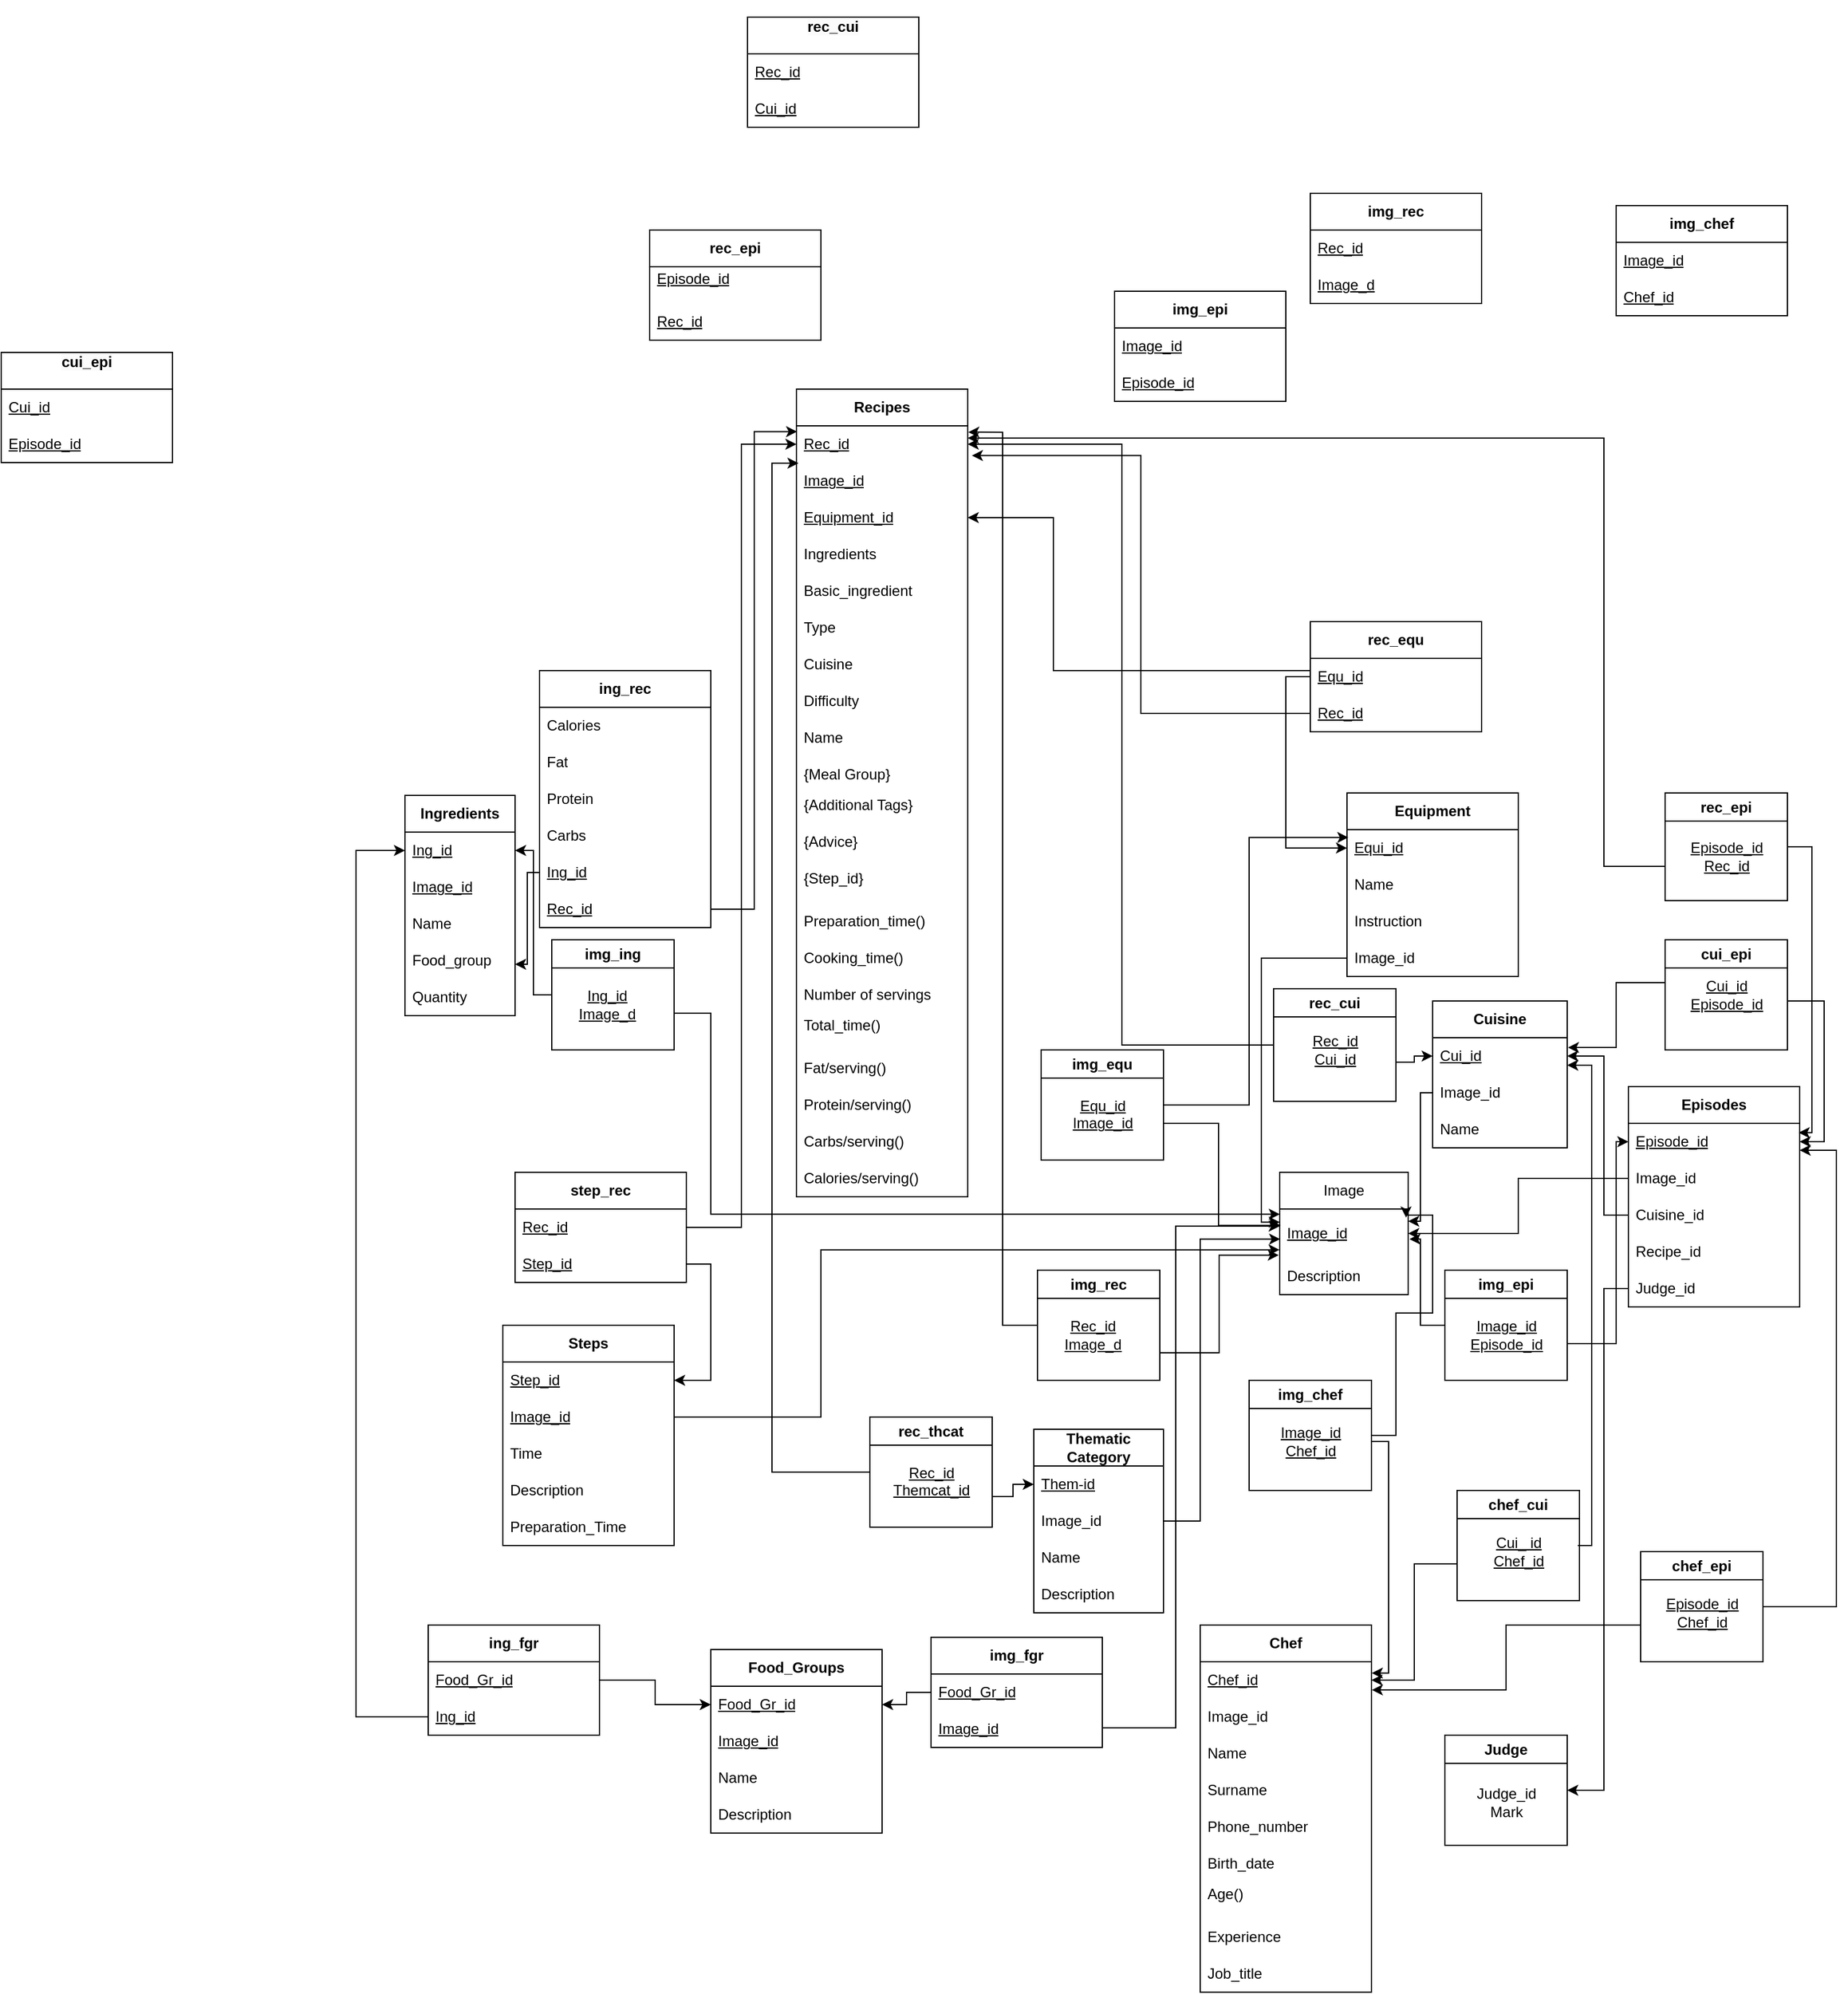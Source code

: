 <mxfile version="24.4.8" type="github">
  <diagram id="C5RBs43oDa-KdzZeNtuy" name="Page-1">
    <mxGraphModel dx="1949" dy="1706" grid="1" gridSize="10" guides="1" tooltips="1" connect="1" arrows="1" fold="1" page="1" pageScale="1" pageWidth="827" pageHeight="1169" math="0" shadow="0">
      <root>
        <mxCell id="WIyWlLk6GJQsqaUBKTNV-0" />
        <mxCell id="WIyWlLk6GJQsqaUBKTNV-1" parent="WIyWlLk6GJQsqaUBKTNV-0" />
        <mxCell id="nw-LskAQN57HLbFkefRe-54" style="edgeStyle=elbowEdgeStyle;rounded=0;orthogonalLoop=1;jettySize=auto;html=1;exitX=0;exitY=0.5;exitDx=0;exitDy=0;entryX=1.024;entryY=-0.191;entryDx=0;entryDy=0;entryPerimeter=0;" parent="WIyWlLk6GJQsqaUBKTNV-1" target="GgVH_stJGBZSjANrIJAW-163" edge="1" source="GgVH_stJGBZSjANrIJAW-158">
          <mxGeometry relative="1" as="geometry">
            <mxPoint x="210" y="105.25" as="sourcePoint" />
            <mxPoint x="88.64" y="11.52" as="targetPoint" />
          </mxGeometry>
        </mxCell>
        <mxCell id="mui6yo1SyYNMotn6UMkl-17" value="" style="edgeStyle=elbowEdgeStyle;rounded=0;orthogonalLoop=1;jettySize=auto;html=1;entryX=1;entryY=0.5;entryDx=0;entryDy=0;" parent="WIyWlLk6GJQsqaUBKTNV-1" target="GgVH_stJGBZSjANrIJAW-164" edge="1">
          <mxGeometry relative="1" as="geometry">
            <Array as="points">
              <mxPoint x="160" y="220" />
            </Array>
            <mxPoint x="370" y="-50" as="sourcePoint" />
            <mxPoint x="89.68" y="41.55" as="targetPoint" />
          </mxGeometry>
        </mxCell>
        <mxCell id="nw-LskAQN57HLbFkefRe-59" style="edgeStyle=elbowEdgeStyle;rounded=0;orthogonalLoop=1;jettySize=auto;html=1;entryX=0.008;entryY=0.334;entryDx=0;entryDy=0;entryPerimeter=0;" parent="WIyWlLk6GJQsqaUBKTNV-1" edge="1" target="GgVH_stJGBZSjANrIJAW-192">
          <mxGeometry relative="1" as="geometry">
            <mxPoint x="340" y="380" as="targetPoint" />
            <mxPoint x="250" y="320" as="sourcePoint" />
            <Array as="points">
              <mxPoint x="295" y="328" />
            </Array>
          </mxGeometry>
        </mxCell>
        <mxCell id="nw-LskAQN57HLbFkefRe-1" value="img_equ" style="swimlane;whiteSpace=wrap;html=1;" parent="WIyWlLk6GJQsqaUBKTNV-1" vertex="1">
          <mxGeometry x="150" y="260" width="100" height="90" as="geometry" />
        </mxCell>
        <mxCell id="nw-LskAQN57HLbFkefRe-6" value="&lt;u&gt;Equ_id&lt;/u&gt;&lt;div&gt;&lt;u&gt;Image_id&lt;/u&gt;&lt;div&gt;&lt;br&gt;&lt;/div&gt;&lt;/div&gt;" style="text;html=1;align=center;verticalAlign=middle;resizable=0;points=[];autosize=1;strokeColor=none;fillColor=none;" parent="nw-LskAQN57HLbFkefRe-1" vertex="1">
          <mxGeometry x="15" y="30" width="70" height="60" as="geometry" />
        </mxCell>
        <mxCell id="nw-LskAQN57HLbFkefRe-101" style="edgeStyle=elbowEdgeStyle;rounded=0;orthogonalLoop=1;jettySize=auto;html=1;exitX=0;exitY=0.5;exitDx=0;exitDy=0;entryX=0.012;entryY=1.018;entryDx=0;entryDy=0;entryPerimeter=0;" parent="WIyWlLk6GJQsqaUBKTNV-1" source="nw-LskAQN57HLbFkefRe-2" target="GgVH_stJGBZSjANrIJAW-162" edge="1">
          <mxGeometry relative="1" as="geometry">
            <mxPoint x="-49.55" y="12.18" as="targetPoint" />
            <mxPoint x="-40" y="600" as="sourcePoint" />
            <Array as="points">
              <mxPoint x="-70" y="220" />
              <mxPoint x="-80" y="300" />
              <mxPoint x="-30" y="375" />
            </Array>
          </mxGeometry>
        </mxCell>
        <mxCell id="nw-LskAQN57HLbFkefRe-102" style="edgeStyle=elbowEdgeStyle;rounded=0;orthogonalLoop=1;jettySize=auto;html=1;entryX=0;entryY=0.5;entryDx=0;entryDy=0;" parent="WIyWlLk6GJQsqaUBKTNV-1" edge="1" target="GgVH_stJGBZSjANrIJAW-232">
          <mxGeometry relative="1" as="geometry">
            <mxPoint x="160" y="630" as="targetPoint" />
            <mxPoint x="110" y="625" as="sourcePoint" />
          </mxGeometry>
        </mxCell>
        <mxCell id="nw-LskAQN57HLbFkefRe-2" value="rec_thcat" style="swimlane;whiteSpace=wrap;html=1;" parent="WIyWlLk6GJQsqaUBKTNV-1" vertex="1">
          <mxGeometry x="10" y="560" width="100" height="90" as="geometry" />
        </mxCell>
        <mxCell id="nw-LskAQN57HLbFkefRe-4" value="&lt;u&gt;Rec_id&lt;/u&gt;&lt;div&gt;&lt;u&gt;Themcat_id&lt;/u&gt;&lt;/div&gt;&lt;div&gt;&lt;br&gt;&lt;/div&gt;" style="text;html=1;align=center;verticalAlign=middle;resizable=0;points=[];autosize=1;strokeColor=none;fillColor=none;" parent="nw-LskAQN57HLbFkefRe-2" vertex="1">
          <mxGeometry x="5" y="30" width="90" height="60" as="geometry" />
        </mxCell>
        <mxCell id="nw-LskAQN57HLbFkefRe-112" style="edgeStyle=elbowEdgeStyle;rounded=0;orthogonalLoop=1;jettySize=auto;html=1;entryX=0.001;entryY=0.269;entryDx=0;entryDy=0;entryPerimeter=0;exitX=0;exitY=0.5;exitDx=0;exitDy=0;" parent="WIyWlLk6GJQsqaUBKTNV-1" edge="1" target="GgVH_stJGBZSjANrIJAW-192" source="GgVH_stJGBZSjANrIJAW-213">
          <mxGeometry relative="1" as="geometry">
            <mxPoint x="330" y="280" as="targetPoint" />
            <mxPoint x="390" y="110" as="sourcePoint" />
            <Array as="points">
              <mxPoint x="330" y="110" />
              <mxPoint x="330" y="260" />
            </Array>
          </mxGeometry>
        </mxCell>
        <mxCell id="nw-LskAQN57HLbFkefRe-96" style="edgeStyle=elbowEdgeStyle;rounded=0;orthogonalLoop=1;jettySize=auto;html=1;" parent="WIyWlLk6GJQsqaUBKTNV-1" edge="1">
          <mxGeometry relative="1" as="geometry">
            <mxPoint x="90" y="-240" as="targetPoint" />
            <mxPoint x="660" y="110" as="sourcePoint" />
            <Array as="points">
              <mxPoint x="610" y="-120" />
            </Array>
          </mxGeometry>
        </mxCell>
        <mxCell id="nw-LskAQN57HLbFkefRe-99" style="edgeStyle=elbowEdgeStyle;rounded=0;orthogonalLoop=1;jettySize=auto;html=1;exitX=1;exitY=0.5;exitDx=0;exitDy=0;entryX=0.994;entryY=0.254;entryDx=0;entryDy=0;entryPerimeter=0;" parent="WIyWlLk6GJQsqaUBKTNV-1" source="nw-LskAQN57HLbFkefRe-12" edge="1" target="GgVH_stJGBZSjANrIJAW-216">
          <mxGeometry relative="1" as="geometry">
            <mxPoint x="750" y="320" as="targetPoint" />
            <Array as="points">
              <mxPoint x="780" y="320" />
              <mxPoint x="780" y="210" />
            </Array>
          </mxGeometry>
        </mxCell>
        <mxCell id="nw-LskAQN57HLbFkefRe-12" value="rec_epi" style="swimlane;whiteSpace=wrap;html=1;" parent="WIyWlLk6GJQsqaUBKTNV-1" vertex="1">
          <mxGeometry x="660" y="50" width="100" height="88" as="geometry" />
        </mxCell>
        <mxCell id="nw-LskAQN57HLbFkefRe-20" value="&lt;u&gt;Episode_id&lt;/u&gt;&lt;div&gt;&lt;u&gt;Rec_id&lt;/u&gt;&lt;/div&gt;" style="text;html=1;align=center;verticalAlign=middle;resizable=0;points=[];autosize=1;strokeColor=none;fillColor=none;" parent="nw-LskAQN57HLbFkefRe-12" vertex="1">
          <mxGeometry x="10" y="32" width="80" height="40" as="geometry" />
        </mxCell>
        <mxCell id="nw-LskAQN57HLbFkefRe-69" style="edgeStyle=elbowEdgeStyle;rounded=0;orthogonalLoop=1;jettySize=auto;html=1;exitX=0;exitY=0.5;exitDx=0;exitDy=0;entryX=1;entryY=0.5;entryDx=0;entryDy=0;" parent="WIyWlLk6GJQsqaUBKTNV-1" source="nw-LskAQN57HLbFkefRe-13" target="GgVH_stJGBZSjANrIJAW-162" edge="1">
          <mxGeometry relative="1" as="geometry">
            <mxPoint x="84.61" y="6.57" as="targetPoint" />
            <Array as="points">
              <mxPoint x="216" y="-250" />
            </Array>
          </mxGeometry>
        </mxCell>
        <mxCell id="nw-LskAQN57HLbFkefRe-70" style="edgeStyle=elbowEdgeStyle;rounded=0;orthogonalLoop=1;jettySize=auto;html=1;entryX=0;entryY=0.5;entryDx=0;entryDy=0;" parent="WIyWlLk6GJQsqaUBKTNV-1" edge="1" target="GgVH_stJGBZSjANrIJAW-226">
          <mxGeometry relative="1" as="geometry">
            <mxPoint x="480" y="258" as="targetPoint" />
            <mxPoint x="440" y="270" as="sourcePoint" />
          </mxGeometry>
        </mxCell>
        <mxCell id="nw-LskAQN57HLbFkefRe-13" value="rec_cui" style="swimlane;whiteSpace=wrap;html=1;" parent="WIyWlLk6GJQsqaUBKTNV-1" vertex="1">
          <mxGeometry x="340" y="210" width="100" height="92" as="geometry" />
        </mxCell>
        <mxCell id="nw-LskAQN57HLbFkefRe-19" value="&lt;div&gt;&lt;u&gt;Rec_id&lt;/u&gt;&lt;/div&gt;&lt;div&gt;&lt;u&gt;Cui_id&lt;/u&gt;&lt;/div&gt;" style="text;html=1;align=center;verticalAlign=middle;resizable=0;points=[];autosize=1;strokeColor=none;fillColor=none;" parent="nw-LskAQN57HLbFkefRe-13" vertex="1">
          <mxGeometry x="20" y="30" width="60" height="40" as="geometry" />
        </mxCell>
        <mxCell id="nw-LskAQN57HLbFkefRe-14" value="img_rec" style="swimlane;whiteSpace=wrap;html=1;" parent="WIyWlLk6GJQsqaUBKTNV-1" vertex="1">
          <mxGeometry x="147" y="440" width="100" height="90" as="geometry" />
        </mxCell>
        <mxCell id="nw-LskAQN57HLbFkefRe-18" value="&lt;u&gt;Rec_id&lt;/u&gt;&lt;div&gt;&lt;u&gt;Image_d&lt;/u&gt;&lt;/div&gt;" style="text;html=1;align=center;verticalAlign=middle;resizable=0;points=[];autosize=1;strokeColor=none;fillColor=none;" parent="nw-LskAQN57HLbFkefRe-14" vertex="1">
          <mxGeometry x="10" y="33" width="70" height="40" as="geometry" />
        </mxCell>
        <mxCell id="nw-LskAQN57HLbFkefRe-90" style="edgeStyle=elbowEdgeStyle;rounded=0;orthogonalLoop=1;jettySize=auto;html=1;entryX=1.002;entryY=0.307;entryDx=0;entryDy=0;entryPerimeter=0;" parent="WIyWlLk6GJQsqaUBKTNV-1" edge="1" target="GgVH_stJGBZSjANrIJAW-140">
          <mxGeometry relative="1" as="geometry">
            <mxPoint x="414" y="770" as="targetPoint" />
            <mxPoint x="420" y="580" as="sourcePoint" />
            <Array as="points">
              <mxPoint x="434" y="699" />
            </Array>
          </mxGeometry>
        </mxCell>
        <mxCell id="nw-LskAQN57HLbFkefRe-63" style="edgeStyle=elbowEdgeStyle;rounded=0;orthogonalLoop=1;jettySize=auto;html=1;exitX=0;exitY=0.5;exitDx=0;exitDy=0;entryX=1.005;entryY=0.267;entryDx=0;entryDy=0;entryPerimeter=0;" parent="WIyWlLk6GJQsqaUBKTNV-1" edge="1" target="GgVH_stJGBZSjANrIJAW-226">
          <mxGeometry relative="1" as="geometry">
            <mxPoint x="570" y="280" as="targetPoint" />
            <mxPoint x="660" y="205" as="sourcePoint" />
            <Array as="points">
              <mxPoint x="620" y="250" />
            </Array>
          </mxGeometry>
        </mxCell>
        <mxCell id="nw-LskAQN57HLbFkefRe-64" style="edgeStyle=elbowEdgeStyle;rounded=0;orthogonalLoop=1;jettySize=auto;html=1;entryX=1;entryY=0.5;entryDx=0;entryDy=0;" parent="WIyWlLk6GJQsqaUBKTNV-1" edge="1" target="GgVH_stJGBZSjANrIJAW-216">
          <mxGeometry relative="1" as="geometry">
            <mxPoint x="760" y="220" as="sourcePoint" />
            <mxPoint x="790" y="332" as="targetPoint" />
            <Array as="points">
              <mxPoint x="790" y="267" />
            </Array>
          </mxGeometry>
        </mxCell>
        <mxCell id="nw-LskAQN57HLbFkefRe-23" value="cui_epi" style="swimlane;whiteSpace=wrap;html=1;" parent="WIyWlLk6GJQsqaUBKTNV-1" vertex="1">
          <mxGeometry x="660" y="170" width="100" height="90" as="geometry" />
        </mxCell>
        <mxCell id="nw-LskAQN57HLbFkefRe-24" value="&lt;u&gt;Cui_id&lt;/u&gt;&lt;div&gt;&lt;u&gt;Episode_id&lt;/u&gt;&lt;/div&gt;" style="text;html=1;align=center;verticalAlign=middle;resizable=0;points=[];autosize=1;strokeColor=none;fillColor=none;" parent="nw-LskAQN57HLbFkefRe-23" vertex="1">
          <mxGeometry x="10" y="25" width="80" height="40" as="geometry" />
        </mxCell>
        <mxCell id="nw-LskAQN57HLbFkefRe-89" style="edgeStyle=elbowEdgeStyle;rounded=0;orthogonalLoop=1;jettySize=auto;html=1;entryX=1.002;entryY=0.767;entryDx=0;entryDy=0;entryPerimeter=0;" parent="WIyWlLk6GJQsqaUBKTNV-1" edge="1" target="GgVH_stJGBZSjANrIJAW-140">
          <mxGeometry relative="1" as="geometry">
            <mxPoint x="400" y="783" as="targetPoint" />
            <mxPoint x="640" y="730" as="sourcePoint" />
          </mxGeometry>
        </mxCell>
        <mxCell id="nw-LskAQN57HLbFkefRe-95" style="edgeStyle=elbowEdgeStyle;rounded=0;orthogonalLoop=1;jettySize=auto;html=1;exitX=1;exitY=0.5;exitDx=0;exitDy=0;" parent="WIyWlLk6GJQsqaUBKTNV-1" source="nw-LskAQN57HLbFkefRe-28" edge="1">
          <mxGeometry relative="1" as="geometry">
            <mxPoint x="770" y="342" as="targetPoint" />
            <Array as="points">
              <mxPoint x="800" y="530" />
            </Array>
          </mxGeometry>
        </mxCell>
        <mxCell id="nw-LskAQN57HLbFkefRe-28" value="chef_epi" style="swimlane;whiteSpace=wrap;html=1;" parent="WIyWlLk6GJQsqaUBKTNV-1" vertex="1">
          <mxGeometry x="640" y="670" width="100" height="90" as="geometry" />
        </mxCell>
        <mxCell id="nw-LskAQN57HLbFkefRe-42" value="&lt;div&gt;&lt;u&gt;Episode_id&lt;/u&gt;&lt;/div&gt;&lt;u&gt;Chef_id&lt;/u&gt;" style="text;html=1;align=center;verticalAlign=middle;resizable=0;points=[];autosize=1;strokeColor=none;fillColor=none;" parent="nw-LskAQN57HLbFkefRe-28" vertex="1">
          <mxGeometry x="10" y="30" width="80" height="40" as="geometry" />
        </mxCell>
        <mxCell id="nw-LskAQN57HLbFkefRe-29" value="Judge" style="swimlane;whiteSpace=wrap;html=1;" parent="WIyWlLk6GJQsqaUBKTNV-1" vertex="1">
          <mxGeometry x="480" y="820" width="100" height="90" as="geometry" />
        </mxCell>
        <mxCell id="nw-LskAQN57HLbFkefRe-44" value="Judge_id&lt;div&gt;Mark&lt;/div&gt;" style="text;html=1;align=center;verticalAlign=middle;resizable=0;points=[];autosize=1;strokeColor=none;fillColor=none;" parent="nw-LskAQN57HLbFkefRe-29" vertex="1">
          <mxGeometry x="15" y="35" width="70" height="40" as="geometry" />
        </mxCell>
        <mxCell id="nw-LskAQN57HLbFkefRe-92" style="edgeStyle=elbowEdgeStyle;rounded=0;orthogonalLoop=1;jettySize=auto;html=1;exitX=1;exitY=0.5;exitDx=0;exitDy=0;entryX=1.012;entryY=0.75;entryDx=0;entryDy=0;entryPerimeter=0;" parent="WIyWlLk6GJQsqaUBKTNV-1" edge="1">
          <mxGeometry relative="1" as="geometry">
            <mxPoint x="580.0" y="272.5" as="targetPoint" />
            <Array as="points">
              <mxPoint x="600" y="470" />
            </Array>
            <mxPoint x="588.68" y="665" as="sourcePoint" />
          </mxGeometry>
        </mxCell>
        <mxCell id="nw-LskAQN57HLbFkefRe-93" style="edgeStyle=elbowEdgeStyle;rounded=0;orthogonalLoop=1;jettySize=auto;html=1;entryX=1;entryY=0.5;entryDx=0;entryDy=0;" parent="WIyWlLk6GJQsqaUBKTNV-1" edge="1" target="GgVH_stJGBZSjANrIJAW-140">
          <mxGeometry relative="1" as="geometry">
            <mxPoint x="410" y="790" as="targetPoint" />
            <mxPoint x="490" y="680" as="sourcePoint" />
          </mxGeometry>
        </mxCell>
        <mxCell id="nw-LskAQN57HLbFkefRe-30" value="chef_cui" style="swimlane;whiteSpace=wrap;html=1;" parent="WIyWlLk6GJQsqaUBKTNV-1" vertex="1">
          <mxGeometry x="490" y="620" width="100" height="90" as="geometry" />
        </mxCell>
        <mxCell id="nw-LskAQN57HLbFkefRe-41" value="&lt;div&gt;&lt;u&gt;Cui_ id&lt;/u&gt;&lt;/div&gt;&lt;div&gt;&lt;u&gt;Chef_id&lt;/u&gt;&lt;u&gt;&lt;br&gt;&lt;/u&gt;&lt;/div&gt;" style="text;html=1;align=center;verticalAlign=middle;resizable=0;points=[];autosize=1;strokeColor=none;fillColor=none;" parent="nw-LskAQN57HLbFkefRe-30" vertex="1">
          <mxGeometry x="20" y="30" width="60" height="40" as="geometry" />
        </mxCell>
        <mxCell id="nw-LskAQN57HLbFkefRe-103" style="edgeStyle=elbowEdgeStyle;rounded=0;orthogonalLoop=1;jettySize=auto;html=1;entryX=0.004;entryY=0.615;entryDx=0;entryDy=0;entryPerimeter=0;exitX=1;exitY=0.5;exitDx=0;exitDy=0;" parent="WIyWlLk6GJQsqaUBKTNV-1" source="GgVH_stJGBZSjANrIJAW-233" target="GgVH_stJGBZSjANrIJAW-192" edge="1">
          <mxGeometry relative="1" as="geometry">
            <mxPoint x="280" y="660" as="sourcePoint" />
            <mxPoint x="340" y="405" as="targetPoint" />
            <Array as="points">
              <mxPoint x="280" y="530" />
            </Array>
          </mxGeometry>
        </mxCell>
        <mxCell id="nw-LskAQN57HLbFkefRe-71" style="edgeStyle=elbowEdgeStyle;rounded=0;orthogonalLoop=1;jettySize=auto;html=1;exitX=0;exitY=0.5;exitDx=0;exitDy=0;entryX=1.01;entryY=0.615;entryDx=0;entryDy=0;entryPerimeter=0;" parent="WIyWlLk6GJQsqaUBKTNV-1" source="nw-LskAQN57HLbFkefRe-34" edge="1" target="GgVH_stJGBZSjANrIJAW-192">
          <mxGeometry relative="1" as="geometry">
            <mxPoint x="440" y="400" as="targetPoint" />
            <Array as="points">
              <mxPoint x="460" y="400" />
            </Array>
          </mxGeometry>
        </mxCell>
        <mxCell id="nw-LskAQN57HLbFkefRe-72" style="edgeStyle=elbowEdgeStyle;rounded=0;orthogonalLoop=1;jettySize=auto;html=1;entryX=0;entryY=0.5;entryDx=0;entryDy=0;" parent="WIyWlLk6GJQsqaUBKTNV-1" edge="1" target="GgVH_stJGBZSjANrIJAW-216">
          <mxGeometry relative="1" as="geometry">
            <mxPoint x="650" y="320" as="targetPoint" />
            <mxPoint x="580" y="500" as="sourcePoint" />
            <Array as="points">
              <mxPoint x="620" y="420" />
            </Array>
          </mxGeometry>
        </mxCell>
        <mxCell id="nw-LskAQN57HLbFkefRe-34" value="img_epi" style="swimlane;whiteSpace=wrap;html=1;" parent="WIyWlLk6GJQsqaUBKTNV-1" vertex="1">
          <mxGeometry x="480" y="440" width="100" height="90" as="geometry" />
        </mxCell>
        <mxCell id="nw-LskAQN57HLbFkefRe-37" value="&lt;u&gt;Image_id&lt;/u&gt;&lt;div&gt;&lt;u&gt;Episode_id&lt;/u&gt;&lt;/div&gt;" style="text;html=1;align=center;verticalAlign=middle;resizable=0;points=[];autosize=1;strokeColor=none;fillColor=none;" parent="nw-LskAQN57HLbFkefRe-34" vertex="1">
          <mxGeometry x="10" y="33" width="80" height="40" as="geometry" />
        </mxCell>
        <mxCell id="nw-LskAQN57HLbFkefRe-106" style="edgeStyle=elbowEdgeStyle;rounded=0;orthogonalLoop=1;jettySize=auto;html=1;entryX=1;entryY=0.5;entryDx=0;entryDy=0;exitX=0;exitY=0.5;exitDx=0;exitDy=0;" parent="WIyWlLk6GJQsqaUBKTNV-1" edge="1" target="GgVH_stJGBZSjANrIJAW-192" source="GgVH_stJGBZSjANrIJAW-217">
          <mxGeometry relative="1" as="geometry">
            <mxPoint x="450" y="385" as="targetPoint" />
            <mxPoint x="650" y="330" as="sourcePoint" />
            <Array as="points">
              <mxPoint x="540" y="380" />
            </Array>
          </mxGeometry>
        </mxCell>
        <mxCell id="nw-LskAQN57HLbFkefRe-107" style="edgeStyle=elbowEdgeStyle;rounded=0;orthogonalLoop=1;jettySize=auto;html=1;exitX=0;exitY=0.5;exitDx=0;exitDy=0;entryX=1;entryY=0.5;entryDx=0;entryDy=0;" parent="WIyWlLk6GJQsqaUBKTNV-1" source="GgVH_stJGBZSjANrIJAW-218" edge="1" target="GgVH_stJGBZSjANrIJAW-226">
          <mxGeometry relative="1" as="geometry">
            <mxPoint x="570" y="270" as="targetPoint" />
            <mxPoint x="650" y="335" as="sourcePoint" />
            <Array as="points">
              <mxPoint x="610" y="300" />
            </Array>
          </mxGeometry>
        </mxCell>
        <mxCell id="nw-LskAQN57HLbFkefRe-113" style="edgeStyle=elbowEdgeStyle;rounded=0;orthogonalLoop=1;jettySize=auto;html=1;entryX=1;entryY=0.5;entryDx=0;entryDy=0;exitX=0;exitY=0.5;exitDx=0;exitDy=0;" parent="WIyWlLk6GJQsqaUBKTNV-1" target="nw-LskAQN57HLbFkefRe-29" edge="1" source="GgVH_stJGBZSjANrIJAW-220">
          <mxGeometry relative="1" as="geometry">
            <mxPoint x="650" y="370" as="sourcePoint" />
            <Array as="points">
              <mxPoint x="610" y="660" />
            </Array>
          </mxGeometry>
        </mxCell>
        <mxCell id="nw-LskAQN57HLbFkefRe-57" style="edgeStyle=elbowEdgeStyle;rounded=0;orthogonalLoop=1;jettySize=auto;html=1;exitX=1;exitY=0.5;exitDx=0;exitDy=0;entryX=0.008;entryY=0.212;entryDx=0;entryDy=0;entryPerimeter=0;" parent="WIyWlLk6GJQsqaUBKTNV-1" source="nw-LskAQN57HLbFkefRe-1" edge="1" target="GgVH_stJGBZSjANrIJAW-210">
          <mxGeometry relative="1" as="geometry">
            <mxPoint x="390" y="60" as="targetPoint" />
            <Array as="points">
              <mxPoint x="320" y="300" />
            </Array>
          </mxGeometry>
        </mxCell>
        <mxCell id="nw-LskAQN57HLbFkefRe-58" style="edgeStyle=elbowEdgeStyle;rounded=0;orthogonalLoop=1;jettySize=auto;html=1;exitX=0.5;exitY=0;exitDx=0;exitDy=0;" parent="WIyWlLk6GJQsqaUBKTNV-1" edge="1">
          <mxGeometry relative="1" as="geometry">
            <mxPoint x="440" y="20" as="sourcePoint" />
            <mxPoint x="440.263" y="20" as="targetPoint" />
          </mxGeometry>
        </mxCell>
        <mxCell id="nw-LskAQN57HLbFkefRe-15" value="img_chef" style="swimlane;whiteSpace=wrap;html=1;" parent="WIyWlLk6GJQsqaUBKTNV-1" vertex="1">
          <mxGeometry x="320" y="530" width="100" height="90" as="geometry" />
        </mxCell>
        <mxCell id="nw-LskAQN57HLbFkefRe-17" value="&lt;u&gt;Image_id&lt;/u&gt;&lt;div&gt;&lt;u&gt;Chef_id&lt;/u&gt;&lt;/div&gt;" style="text;html=1;align=center;verticalAlign=middle;resizable=0;points=[];autosize=1;strokeColor=none;fillColor=none;" parent="nw-LskAQN57HLbFkefRe-15" vertex="1">
          <mxGeometry x="15" y="30" width="70" height="40" as="geometry" />
        </mxCell>
        <mxCell id="mui6yo1SyYNMotn6UMkl-0" value="&lt;b&gt;Ingredients&lt;/b&gt;" style="swimlane;fontStyle=0;childLayout=stackLayout;horizontal=1;startSize=30;horizontalStack=0;resizeParent=1;resizeParentMax=0;resizeLast=0;collapsible=1;marginBottom=0;whiteSpace=wrap;html=1;" parent="WIyWlLk6GJQsqaUBKTNV-1" vertex="1">
          <mxGeometry x="-370" y="52" width="90" height="180" as="geometry" />
        </mxCell>
        <mxCell id="mui6yo1SyYNMotn6UMkl-1" value="&lt;u&gt;Ing_id&lt;/u&gt;" style="text;strokeColor=none;fillColor=none;align=left;verticalAlign=middle;spacingLeft=4;spacingRight=4;overflow=hidden;points=[[0,0.5],[1,0.5]];portConstraint=eastwest;rotatable=0;whiteSpace=wrap;html=1;" parent="mui6yo1SyYNMotn6UMkl-0" vertex="1">
          <mxGeometry y="30" width="90" height="30" as="geometry" />
        </mxCell>
        <mxCell id="mui6yo1SyYNMotn6UMkl-2" value="&lt;u&gt;Image_id&lt;/u&gt;" style="text;strokeColor=none;fillColor=none;align=left;verticalAlign=middle;spacingLeft=4;spacingRight=4;overflow=hidden;points=[[0,0.5],[1,0.5]];portConstraint=eastwest;rotatable=0;whiteSpace=wrap;html=1;" parent="mui6yo1SyYNMotn6UMkl-0" vertex="1">
          <mxGeometry y="60" width="90" height="30" as="geometry" />
        </mxCell>
        <mxCell id="mui6yo1SyYNMotn6UMkl-5" value="Name" style="text;strokeColor=none;fillColor=none;align=left;verticalAlign=middle;spacingLeft=4;spacingRight=4;overflow=hidden;points=[[0,0.5],[1,0.5]];portConstraint=eastwest;rotatable=0;whiteSpace=wrap;html=1;" parent="mui6yo1SyYNMotn6UMkl-0" vertex="1">
          <mxGeometry y="90" width="90" height="30" as="geometry" />
        </mxCell>
        <mxCell id="mui6yo1SyYNMotn6UMkl-3" value="Food_group" style="text;strokeColor=none;fillColor=none;align=left;verticalAlign=middle;spacingLeft=4;spacingRight=4;overflow=hidden;points=[[0,0.5],[1,0.5]];portConstraint=eastwest;rotatable=0;whiteSpace=wrap;html=1;" parent="mui6yo1SyYNMotn6UMkl-0" vertex="1">
          <mxGeometry y="120" width="90" height="30" as="geometry" />
        </mxCell>
        <mxCell id="mui6yo1SyYNMotn6UMkl-4" value="Quantity" style="text;strokeColor=none;fillColor=none;align=left;verticalAlign=middle;spacingLeft=4;spacingRight=4;overflow=hidden;points=[[0,0.5],[1,0.5]];portConstraint=eastwest;rotatable=0;whiteSpace=wrap;html=1;" parent="mui6yo1SyYNMotn6UMkl-0" vertex="1">
          <mxGeometry y="150" width="90" height="30" as="geometry" />
        </mxCell>
        <mxCell id="mui6yo1SyYNMotn6UMkl-6" value="&lt;b&gt;ing_rec&lt;/b&gt;" style="swimlane;fontStyle=0;childLayout=stackLayout;horizontal=1;startSize=30;horizontalStack=0;resizeParent=1;resizeParentMax=0;resizeLast=0;collapsible=1;marginBottom=0;whiteSpace=wrap;html=1;" parent="WIyWlLk6GJQsqaUBKTNV-1" vertex="1">
          <mxGeometry x="-260" y="-50" width="140" height="210" as="geometry" />
        </mxCell>
        <mxCell id="mui6yo1SyYNMotn6UMkl-7" value="Calories" style="text;strokeColor=none;fillColor=none;align=left;verticalAlign=middle;spacingLeft=4;spacingRight=4;overflow=hidden;points=[[0,0.5],[1,0.5]];portConstraint=eastwest;rotatable=0;whiteSpace=wrap;html=1;" parent="mui6yo1SyYNMotn6UMkl-6" vertex="1">
          <mxGeometry y="30" width="140" height="30" as="geometry" />
        </mxCell>
        <mxCell id="mui6yo1SyYNMotn6UMkl-8" value="Fat" style="text;strokeColor=none;fillColor=none;align=left;verticalAlign=middle;spacingLeft=4;spacingRight=4;overflow=hidden;points=[[0,0.5],[1,0.5]];portConstraint=eastwest;rotatable=0;whiteSpace=wrap;html=1;" parent="mui6yo1SyYNMotn6UMkl-6" vertex="1">
          <mxGeometry y="60" width="140" height="30" as="geometry" />
        </mxCell>
        <mxCell id="mui6yo1SyYNMotn6UMkl-9" value="Protein" style="text;strokeColor=none;fillColor=none;align=left;verticalAlign=middle;spacingLeft=4;spacingRight=4;overflow=hidden;points=[[0,0.5],[1,0.5]];portConstraint=eastwest;rotatable=0;whiteSpace=wrap;html=1;" parent="mui6yo1SyYNMotn6UMkl-6" vertex="1">
          <mxGeometry y="90" width="140" height="30" as="geometry" />
        </mxCell>
        <mxCell id="mui6yo1SyYNMotn6UMkl-11" value="Carbs" style="text;strokeColor=none;fillColor=none;align=left;verticalAlign=middle;spacingLeft=4;spacingRight=4;overflow=hidden;points=[[0,0.5],[1,0.5]];portConstraint=eastwest;rotatable=0;whiteSpace=wrap;html=1;" parent="mui6yo1SyYNMotn6UMkl-6" vertex="1">
          <mxGeometry y="120" width="140" height="30" as="geometry" />
        </mxCell>
        <mxCell id="mui6yo1SyYNMotn6UMkl-12" value="&lt;u&gt;Ing_id&lt;/u&gt;" style="text;strokeColor=none;fillColor=none;align=left;verticalAlign=middle;spacingLeft=4;spacingRight=4;overflow=hidden;points=[[0,0.5],[1,0.5]];portConstraint=eastwest;rotatable=0;whiteSpace=wrap;html=1;" parent="mui6yo1SyYNMotn6UMkl-6" vertex="1">
          <mxGeometry y="150" width="140" height="30" as="geometry" />
        </mxCell>
        <mxCell id="mui6yo1SyYNMotn6UMkl-13" value="&lt;u&gt;Rec_id&lt;/u&gt;" style="text;strokeColor=none;fillColor=none;align=left;verticalAlign=middle;spacingLeft=4;spacingRight=4;overflow=hidden;points=[[0,0.5],[1,0.5]];portConstraint=eastwest;rotatable=0;whiteSpace=wrap;html=1;" parent="mui6yo1SyYNMotn6UMkl-6" vertex="1">
          <mxGeometry y="180" width="140" height="30" as="geometry" />
        </mxCell>
        <mxCell id="mui6yo1SyYNMotn6UMkl-15" style="edgeStyle=elbowEdgeStyle;rounded=0;orthogonalLoop=1;jettySize=auto;html=1;exitX=1;exitY=0.5;exitDx=0;exitDy=0;entryX=0.004;entryY=0.157;entryDx=0;entryDy=0;entryPerimeter=0;" parent="WIyWlLk6GJQsqaUBKTNV-1" source="mui6yo1SyYNMotn6UMkl-13" target="GgVH_stJGBZSjANrIJAW-162" edge="1">
          <mxGeometry relative="1" as="geometry">
            <mxPoint x="-51.24" y="9.54" as="targetPoint" />
          </mxGeometry>
        </mxCell>
        <mxCell id="mui6yo1SyYNMotn6UMkl-16" style="edgeStyle=elbowEdgeStyle;rounded=0;orthogonalLoop=1;jettySize=auto;html=1;exitX=0;exitY=0.5;exitDx=0;exitDy=0;" parent="WIyWlLk6GJQsqaUBKTNV-1" source="mui6yo1SyYNMotn6UMkl-12" edge="1">
          <mxGeometry relative="1" as="geometry">
            <mxPoint x="-280" y="190" as="targetPoint" />
          </mxGeometry>
        </mxCell>
        <mxCell id="mui6yo1SyYNMotn6UMkl-40" style="edgeStyle=elbowEdgeStyle;rounded=0;orthogonalLoop=1;jettySize=auto;html=1;entryX=0.001;entryY=0.107;entryDx=0;entryDy=0;entryPerimeter=0;" parent="WIyWlLk6GJQsqaUBKTNV-1" edge="1" target="GgVH_stJGBZSjANrIJAW-192">
          <mxGeometry relative="1" as="geometry">
            <mxPoint x="-150" y="230" as="sourcePoint" />
            <mxPoint x="340" y="388.75" as="targetPoint" />
            <Array as="points">
              <mxPoint x="-120" y="373.75" />
            </Array>
          </mxGeometry>
        </mxCell>
        <mxCell id="mui6yo1SyYNMotn6UMkl-20" value="img_ing" style="swimlane;whiteSpace=wrap;html=1;startSize=23;" parent="WIyWlLk6GJQsqaUBKTNV-1" vertex="1">
          <mxGeometry x="-250" y="170" width="100" height="90" as="geometry" />
        </mxCell>
        <mxCell id="mui6yo1SyYNMotn6UMkl-21" value="&lt;u&gt;Ing_id&lt;/u&gt;&lt;div&gt;&lt;u&gt;Image_d&lt;/u&gt;&lt;/div&gt;" style="text;html=1;align=center;verticalAlign=middle;resizable=0;points=[];autosize=1;strokeColor=none;fillColor=none;" parent="mui6yo1SyYNMotn6UMkl-20" vertex="1">
          <mxGeometry x="10" y="33" width="70" height="40" as="geometry" />
        </mxCell>
        <mxCell id="mui6yo1SyYNMotn6UMkl-22" style="edgeStyle=elbowEdgeStyle;rounded=0;orthogonalLoop=1;jettySize=auto;html=1;exitX=0;exitY=0.5;exitDx=0;exitDy=0;entryX=1;entryY=0.5;entryDx=0;entryDy=0;" parent="WIyWlLk6GJQsqaUBKTNV-1" source="mui6yo1SyYNMotn6UMkl-20" target="mui6yo1SyYNMotn6UMkl-1" edge="1">
          <mxGeometry relative="1" as="geometry">
            <mxPoint x="-260" y="230" as="targetPoint" />
          </mxGeometry>
        </mxCell>
        <mxCell id="mui6yo1SyYNMotn6UMkl-24" value="&lt;b&gt;Steps&lt;/b&gt;" style="swimlane;fontStyle=0;childLayout=stackLayout;horizontal=1;startSize=30;horizontalStack=0;resizeParent=1;resizeParentMax=0;resizeLast=0;collapsible=1;marginBottom=0;whiteSpace=wrap;html=1;" parent="WIyWlLk6GJQsqaUBKTNV-1" vertex="1">
          <mxGeometry x="-290" y="485" width="140" height="180" as="geometry" />
        </mxCell>
        <mxCell id="mui6yo1SyYNMotn6UMkl-25" value="&lt;u&gt;Step_id&lt;/u&gt;" style="text;strokeColor=none;fillColor=none;align=left;verticalAlign=middle;spacingLeft=4;spacingRight=4;overflow=hidden;points=[[0,0.5],[1,0.5]];portConstraint=eastwest;rotatable=0;whiteSpace=wrap;html=1;" parent="mui6yo1SyYNMotn6UMkl-24" vertex="1">
          <mxGeometry y="30" width="140" height="30" as="geometry" />
        </mxCell>
        <mxCell id="mui6yo1SyYNMotn6UMkl-26" value="&lt;u&gt;Image_id&lt;/u&gt;" style="text;strokeColor=none;fillColor=none;align=left;verticalAlign=middle;spacingLeft=4;spacingRight=4;overflow=hidden;points=[[0,0.5],[1,0.5]];portConstraint=eastwest;rotatable=0;whiteSpace=wrap;html=1;" parent="mui6yo1SyYNMotn6UMkl-24" vertex="1">
          <mxGeometry y="60" width="140" height="30" as="geometry" />
        </mxCell>
        <mxCell id="mui6yo1SyYNMotn6UMkl-28" value="Time" style="text;strokeColor=none;fillColor=none;align=left;verticalAlign=middle;spacingLeft=4;spacingRight=4;overflow=hidden;points=[[0,0.5],[1,0.5]];portConstraint=eastwest;rotatable=0;whiteSpace=wrap;html=1;" parent="mui6yo1SyYNMotn6UMkl-24" vertex="1">
          <mxGeometry y="90" width="140" height="30" as="geometry" />
        </mxCell>
        <mxCell id="mui6yo1SyYNMotn6UMkl-27" value="Description" style="text;strokeColor=none;fillColor=none;align=left;verticalAlign=middle;spacingLeft=4;spacingRight=4;overflow=hidden;points=[[0,0.5],[1,0.5]];portConstraint=eastwest;rotatable=0;whiteSpace=wrap;html=1;" parent="mui6yo1SyYNMotn6UMkl-24" vertex="1">
          <mxGeometry y="120" width="140" height="30" as="geometry" />
        </mxCell>
        <mxCell id="mui6yo1SyYNMotn6UMkl-29" value="Preparation_Time" style="text;strokeColor=none;fillColor=none;align=left;verticalAlign=middle;spacingLeft=4;spacingRight=4;overflow=hidden;points=[[0,0.5],[1,0.5]];portConstraint=eastwest;rotatable=0;whiteSpace=wrap;html=1;" parent="mui6yo1SyYNMotn6UMkl-24" vertex="1">
          <mxGeometry y="150" width="140" height="30" as="geometry" />
        </mxCell>
        <mxCell id="mui6yo1SyYNMotn6UMkl-31" style="edgeStyle=elbowEdgeStyle;rounded=0;orthogonalLoop=1;jettySize=auto;html=1;exitX=1;exitY=0.5;exitDx=0;exitDy=0;entryX=-0.001;entryY=0.833;entryDx=0;entryDy=0;entryPerimeter=0;" parent="WIyWlLk6GJQsqaUBKTNV-1" source="mui6yo1SyYNMotn6UMkl-26" target="GgVH_stJGBZSjANrIJAW-192" edge="1">
          <mxGeometry relative="1" as="geometry">
            <mxPoint x="340" y="400" as="targetPoint" />
            <Array as="points">
              <mxPoint x="-30" y="480" />
            </Array>
          </mxGeometry>
        </mxCell>
        <mxCell id="mui6yo1SyYNMotn6UMkl-32" value="&lt;b&gt;step_rec&lt;/b&gt;" style="swimlane;fontStyle=0;childLayout=stackLayout;horizontal=1;startSize=30;horizontalStack=0;resizeParent=1;resizeParentMax=0;resizeLast=0;collapsible=1;marginBottom=0;whiteSpace=wrap;html=1;" parent="WIyWlLk6GJQsqaUBKTNV-1" vertex="1">
          <mxGeometry x="-280" y="360" width="140" height="90" as="geometry" />
        </mxCell>
        <mxCell id="mui6yo1SyYNMotn6UMkl-33" value="&lt;u&gt;Rec_id&lt;/u&gt;" style="text;strokeColor=none;fillColor=none;align=left;verticalAlign=middle;spacingLeft=4;spacingRight=4;overflow=hidden;points=[[0,0.5],[1,0.5]];portConstraint=eastwest;rotatable=0;whiteSpace=wrap;html=1;" parent="mui6yo1SyYNMotn6UMkl-32" vertex="1">
          <mxGeometry y="30" width="140" height="30" as="geometry" />
        </mxCell>
        <mxCell id="mui6yo1SyYNMotn6UMkl-34" value="&lt;u&gt;Step_id&lt;/u&gt;" style="text;strokeColor=none;fillColor=none;align=left;verticalAlign=middle;spacingLeft=4;spacingRight=4;overflow=hidden;points=[[0,0.5],[1,0.5]];portConstraint=eastwest;rotatable=0;whiteSpace=wrap;html=1;" parent="mui6yo1SyYNMotn6UMkl-32" vertex="1">
          <mxGeometry y="60" width="140" height="30" as="geometry" />
        </mxCell>
        <mxCell id="mui6yo1SyYNMotn6UMkl-42" style="edgeStyle=elbowEdgeStyle;rounded=0;orthogonalLoop=1;jettySize=auto;html=1;exitX=1;exitY=0.5;exitDx=0;exitDy=0;entryX=0;entryY=0.5;entryDx=0;entryDy=0;" parent="WIyWlLk6GJQsqaUBKTNV-1" source="mui6yo1SyYNMotn6UMkl-33" target="GgVH_stJGBZSjANrIJAW-162" edge="1">
          <mxGeometry relative="1" as="geometry">
            <mxPoint x="-54.62" y="8.22" as="targetPoint" />
          </mxGeometry>
        </mxCell>
        <mxCell id="mui6yo1SyYNMotn6UMkl-43" style="edgeStyle=elbowEdgeStyle;rounded=0;orthogonalLoop=1;jettySize=auto;html=1;exitX=1;exitY=0.5;exitDx=0;exitDy=0;entryX=1;entryY=0.5;entryDx=0;entryDy=0;" parent="WIyWlLk6GJQsqaUBKTNV-1" source="mui6yo1SyYNMotn6UMkl-34" target="mui6yo1SyYNMotn6UMkl-25" edge="1">
          <mxGeometry relative="1" as="geometry">
            <Array as="points">
              <mxPoint x="-120" y="490" />
            </Array>
          </mxGeometry>
        </mxCell>
        <mxCell id="mui6yo1SyYNMotn6UMkl-44" value="&lt;b&gt;Food_Groups&lt;/b&gt;" style="swimlane;fontStyle=0;childLayout=stackLayout;horizontal=1;startSize=30;horizontalStack=0;resizeParent=1;resizeParentMax=0;resizeLast=0;collapsible=1;marginBottom=0;whiteSpace=wrap;html=1;" parent="WIyWlLk6GJQsqaUBKTNV-1" vertex="1">
          <mxGeometry x="-120" y="750" width="140" height="150" as="geometry" />
        </mxCell>
        <mxCell id="mui6yo1SyYNMotn6UMkl-45" value="&lt;u&gt;Food_Gr_id&lt;/u&gt;" style="text;strokeColor=none;fillColor=none;align=left;verticalAlign=middle;spacingLeft=4;spacingRight=4;overflow=hidden;points=[[0,0.5],[1,0.5]];portConstraint=eastwest;rotatable=0;whiteSpace=wrap;html=1;" parent="mui6yo1SyYNMotn6UMkl-44" vertex="1">
          <mxGeometry y="30" width="140" height="30" as="geometry" />
        </mxCell>
        <mxCell id="mui6yo1SyYNMotn6UMkl-46" value="&lt;u&gt;Image_id&lt;/u&gt;" style="text;strokeColor=none;fillColor=none;align=left;verticalAlign=middle;spacingLeft=4;spacingRight=4;overflow=hidden;points=[[0,0.5],[1,0.5]];portConstraint=eastwest;rotatable=0;whiteSpace=wrap;html=1;" parent="mui6yo1SyYNMotn6UMkl-44" vertex="1">
          <mxGeometry y="60" width="140" height="30" as="geometry" />
        </mxCell>
        <mxCell id="mui6yo1SyYNMotn6UMkl-47" value="Name" style="text;strokeColor=none;fillColor=none;align=left;verticalAlign=middle;spacingLeft=4;spacingRight=4;overflow=hidden;points=[[0,0.5],[1,0.5]];portConstraint=eastwest;rotatable=0;whiteSpace=wrap;html=1;" parent="mui6yo1SyYNMotn6UMkl-44" vertex="1">
          <mxGeometry y="90" width="140" height="30" as="geometry" />
        </mxCell>
        <mxCell id="mui6yo1SyYNMotn6UMkl-48" value="Description" style="text;strokeColor=none;fillColor=none;align=left;verticalAlign=middle;spacingLeft=4;spacingRight=4;overflow=hidden;points=[[0,0.5],[1,0.5]];portConstraint=eastwest;rotatable=0;whiteSpace=wrap;html=1;" parent="mui6yo1SyYNMotn6UMkl-44" vertex="1">
          <mxGeometry y="120" width="140" height="30" as="geometry" />
        </mxCell>
        <mxCell id="mui6yo1SyYNMotn6UMkl-52" value="&lt;b&gt;img_fgr&lt;/b&gt;" style="swimlane;fontStyle=0;childLayout=stackLayout;horizontal=1;startSize=30;horizontalStack=0;resizeParent=1;resizeParentMax=0;resizeLast=0;collapsible=1;marginBottom=0;whiteSpace=wrap;html=1;" parent="WIyWlLk6GJQsqaUBKTNV-1" vertex="1">
          <mxGeometry x="60" y="740" width="140" height="90" as="geometry" />
        </mxCell>
        <mxCell id="mui6yo1SyYNMotn6UMkl-53" value="&lt;u&gt;Food_Gr_id&lt;/u&gt;" style="text;strokeColor=none;fillColor=none;align=left;verticalAlign=middle;spacingLeft=4;spacingRight=4;overflow=hidden;points=[[0,0.5],[1,0.5]];portConstraint=eastwest;rotatable=0;whiteSpace=wrap;html=1;" parent="mui6yo1SyYNMotn6UMkl-52" vertex="1">
          <mxGeometry y="30" width="140" height="30" as="geometry" />
        </mxCell>
        <mxCell id="mui6yo1SyYNMotn6UMkl-54" value="&lt;u&gt;Image_id&lt;/u&gt;" style="text;strokeColor=none;fillColor=none;align=left;verticalAlign=middle;spacingLeft=4;spacingRight=4;overflow=hidden;points=[[0,0.5],[1,0.5]];portConstraint=eastwest;rotatable=0;whiteSpace=wrap;html=1;" parent="mui6yo1SyYNMotn6UMkl-52" vertex="1">
          <mxGeometry y="60" width="140" height="30" as="geometry" />
        </mxCell>
        <mxCell id="mui6yo1SyYNMotn6UMkl-58" style="edgeStyle=elbowEdgeStyle;rounded=0;orthogonalLoop=1;jettySize=auto;html=1;exitX=0;exitY=0.5;exitDx=0;exitDy=0;entryX=1;entryY=0.5;entryDx=0;entryDy=0;" parent="WIyWlLk6GJQsqaUBKTNV-1" source="mui6yo1SyYNMotn6UMkl-53" target="mui6yo1SyYNMotn6UMkl-45" edge="1">
          <mxGeometry relative="1" as="geometry" />
        </mxCell>
        <mxCell id="mui6yo1SyYNMotn6UMkl-59" value="&lt;b&gt;ing_fgr&lt;/b&gt;" style="swimlane;fontStyle=0;childLayout=stackLayout;horizontal=1;startSize=30;horizontalStack=0;resizeParent=1;resizeParentMax=0;resizeLast=0;collapsible=1;marginBottom=0;whiteSpace=wrap;html=1;perimeterSpacing=1;" parent="WIyWlLk6GJQsqaUBKTNV-1" vertex="1">
          <mxGeometry x="-351" y="730" width="140" height="90" as="geometry" />
        </mxCell>
        <mxCell id="mui6yo1SyYNMotn6UMkl-60" value="&lt;u&gt;Food_Gr_id&lt;/u&gt;" style="text;strokeColor=none;fillColor=none;align=left;verticalAlign=middle;spacingLeft=4;spacingRight=4;overflow=hidden;points=[[0,0.5],[1,0.5]];portConstraint=eastwest;rotatable=0;whiteSpace=wrap;html=1;" parent="mui6yo1SyYNMotn6UMkl-59" vertex="1">
          <mxGeometry y="30" width="140" height="30" as="geometry" />
        </mxCell>
        <mxCell id="mui6yo1SyYNMotn6UMkl-61" value="&lt;u&gt;Ing_id&lt;/u&gt;" style="text;strokeColor=none;fillColor=none;align=left;verticalAlign=middle;spacingLeft=4;spacingRight=4;overflow=hidden;points=[[0,0.5],[1,0.5]];portConstraint=eastwest;rotatable=0;whiteSpace=wrap;html=1;" parent="mui6yo1SyYNMotn6UMkl-59" vertex="1">
          <mxGeometry y="60" width="140" height="30" as="geometry" />
        </mxCell>
        <mxCell id="mui6yo1SyYNMotn6UMkl-62" style="edgeStyle=elbowEdgeStyle;rounded=0;orthogonalLoop=1;jettySize=auto;html=1;exitX=1;exitY=0.5;exitDx=0;exitDy=0;entryX=0;entryY=0.5;entryDx=0;entryDy=0;" parent="WIyWlLk6GJQsqaUBKTNV-1" source="mui6yo1SyYNMotn6UMkl-60" target="mui6yo1SyYNMotn6UMkl-45" edge="1">
          <mxGeometry relative="1" as="geometry" />
        </mxCell>
        <mxCell id="mui6yo1SyYNMotn6UMkl-63" style="edgeStyle=elbowEdgeStyle;rounded=0;orthogonalLoop=1;jettySize=auto;html=1;exitX=0;exitY=0.5;exitDx=0;exitDy=0;entryX=0;entryY=0.5;entryDx=0;entryDy=0;" parent="WIyWlLk6GJQsqaUBKTNV-1" source="mui6yo1SyYNMotn6UMkl-61" target="mui6yo1SyYNMotn6UMkl-1" edge="1">
          <mxGeometry relative="1" as="geometry">
            <Array as="points">
              <mxPoint x="-410" y="440" />
            </Array>
          </mxGeometry>
        </mxCell>
        <mxCell id="GgVH_stJGBZSjANrIJAW-76" value="&lt;span style=&quot;font-weight: 700;&quot;&gt;img_rec&lt;/span&gt;" style="swimlane;fontStyle=0;childLayout=stackLayout;horizontal=1;startSize=30;horizontalStack=0;resizeParent=1;resizeParentMax=0;resizeLast=0;collapsible=1;marginBottom=0;whiteSpace=wrap;html=1;" vertex="1" parent="WIyWlLk6GJQsqaUBKTNV-1">
          <mxGeometry x="370" y="-440" width="140" height="90" as="geometry" />
        </mxCell>
        <mxCell id="GgVH_stJGBZSjANrIJAW-77" value="&lt;u style=&quot;text-align: center; text-wrap: nowrap;&quot;&gt;Rec_id&lt;/u&gt;" style="text;strokeColor=none;fillColor=none;align=left;verticalAlign=middle;spacingLeft=4;spacingRight=4;overflow=hidden;points=[[0,0.5],[1,0.5]];portConstraint=eastwest;rotatable=0;whiteSpace=wrap;html=1;" vertex="1" parent="GgVH_stJGBZSjANrIJAW-76">
          <mxGeometry y="30" width="140" height="30" as="geometry" />
        </mxCell>
        <mxCell id="GgVH_stJGBZSjANrIJAW-78" value="&lt;u style=&quot;text-align: center; text-wrap: nowrap;&quot;&gt;Image_d&lt;/u&gt;" style="text;strokeColor=none;fillColor=none;align=left;verticalAlign=middle;spacingLeft=4;spacingRight=4;overflow=hidden;points=[[0,0.5],[1,0.5]];portConstraint=eastwest;rotatable=0;whiteSpace=wrap;html=1;" vertex="1" parent="GgVH_stJGBZSjANrIJAW-76">
          <mxGeometry y="60" width="140" height="30" as="geometry" />
        </mxCell>
        <mxCell id="GgVH_stJGBZSjANrIJAW-80" value="&#xa;&lt;span style=&quot;color: rgb(0, 0, 0); font-family: Helvetica; font-size: 12px; font-style: normal; font-variant-ligatures: normal; font-variant-caps: normal; font-weight: 700; letter-spacing: normal; orphans: 2; text-align: center; text-indent: 0px; text-transform: none; widows: 2; word-spacing: 0px; -webkit-text-stroke-width: 0px; white-space: normal; background-color: rgb(251, 251, 251); text-decoration-thickness: initial; text-decoration-style: initial; text-decoration-color: initial; display: inline !important; float: none;&quot;&gt;cui_epi&lt;/span&gt;&#xa;&#xa;" style="swimlane;fontStyle=0;childLayout=stackLayout;horizontal=1;startSize=30;horizontalStack=0;resizeParent=1;resizeParentMax=0;resizeLast=0;collapsible=1;marginBottom=0;whiteSpace=wrap;html=1;" vertex="1" parent="WIyWlLk6GJQsqaUBKTNV-1">
          <mxGeometry x="-700" y="-310" width="140" height="90" as="geometry" />
        </mxCell>
        <mxCell id="GgVH_stJGBZSjANrIJAW-81" value="&lt;u style=&quot;text-align: center; text-wrap: nowrap;&quot;&gt;Cui_id&lt;/u&gt;" style="text;strokeColor=none;fillColor=none;align=left;verticalAlign=middle;spacingLeft=4;spacingRight=4;overflow=hidden;points=[[0,0.5],[1,0.5]];portConstraint=eastwest;rotatable=0;whiteSpace=wrap;html=1;" vertex="1" parent="GgVH_stJGBZSjANrIJAW-80">
          <mxGeometry y="30" width="140" height="30" as="geometry" />
        </mxCell>
        <mxCell id="GgVH_stJGBZSjANrIJAW-82" value="&lt;u style=&quot;text-align: center; text-wrap: nowrap;&quot;&gt;Episode_id&lt;/u&gt;" style="text;strokeColor=none;fillColor=none;align=left;verticalAlign=middle;spacingLeft=4;spacingRight=4;overflow=hidden;points=[[0,0.5],[1,0.5]];portConstraint=eastwest;rotatable=0;whiteSpace=wrap;html=1;" vertex="1" parent="GgVH_stJGBZSjANrIJAW-80">
          <mxGeometry y="60" width="140" height="30" as="geometry" />
        </mxCell>
        <mxCell id="GgVH_stJGBZSjANrIJAW-88" value="&#xa;&lt;span style=&quot;color: rgb(0, 0, 0); font-family: Helvetica; font-size: 12px; font-style: normal; font-variant-ligatures: normal; font-variant-caps: normal; font-weight: 700; letter-spacing: normal; orphans: 2; text-align: center; text-indent: 0px; text-transform: none; widows: 2; word-spacing: 0px; -webkit-text-stroke-width: 0px; white-space: normal; background-color: rgb(251, 251, 251); text-decoration-thickness: initial; text-decoration-style: initial; text-decoration-color: initial; display: inline !important; float: none;&quot;&gt;rec_cui&lt;/span&gt;&#xa;&#xa;" style="swimlane;fontStyle=0;childLayout=stackLayout;horizontal=1;startSize=30;horizontalStack=0;resizeParent=1;resizeParentMax=0;resizeLast=0;collapsible=1;marginBottom=0;whiteSpace=wrap;html=1;" vertex="1" parent="WIyWlLk6GJQsqaUBKTNV-1">
          <mxGeometry x="-90" y="-584" width="140" height="90" as="geometry" />
        </mxCell>
        <mxCell id="GgVH_stJGBZSjANrIJAW-89" value="&lt;u style=&quot;text-align: center; text-wrap: nowrap;&quot;&gt;Rec_id&lt;/u&gt;" style="text;strokeColor=none;fillColor=none;align=left;verticalAlign=middle;spacingLeft=4;spacingRight=4;overflow=hidden;points=[[0,0.5],[1,0.5]];portConstraint=eastwest;rotatable=0;whiteSpace=wrap;html=1;" vertex="1" parent="GgVH_stJGBZSjANrIJAW-88">
          <mxGeometry y="30" width="140" height="30" as="geometry" />
        </mxCell>
        <mxCell id="GgVH_stJGBZSjANrIJAW-90" value="&lt;u style=&quot;text-align: center; text-wrap: nowrap;&quot;&gt;Cui_id&lt;/u&gt;" style="text;strokeColor=none;fillColor=none;align=left;verticalAlign=middle;spacingLeft=4;spacingRight=4;overflow=hidden;points=[[0,0.5],[1,0.5]];portConstraint=eastwest;rotatable=0;whiteSpace=wrap;html=1;" vertex="1" parent="GgVH_stJGBZSjANrIJAW-88">
          <mxGeometry y="60" width="140" height="30" as="geometry" />
        </mxCell>
        <mxCell id="GgVH_stJGBZSjANrIJAW-92" value="&lt;span style=&quot;font-weight: 700;&quot;&gt;rec_epi&lt;/span&gt;" style="swimlane;fontStyle=0;childLayout=stackLayout;horizontal=1;startSize=30;horizontalStack=0;resizeParent=1;resizeParentMax=0;resizeLast=0;collapsible=1;marginBottom=0;whiteSpace=wrap;html=1;" vertex="1" parent="WIyWlLk6GJQsqaUBKTNV-1">
          <mxGeometry x="-170" y="-410" width="140" height="90" as="geometry" />
        </mxCell>
        <mxCell id="GgVH_stJGBZSjANrIJAW-93" value="&lt;u style=&quot;text-align: center; text-wrap: nowrap;&quot;&gt;Episode_id&lt;/u&gt;&lt;div&gt;&lt;u style=&quot;text-align: center; text-wrap: nowrap;&quot;&gt;&lt;br&gt;&lt;/u&gt;&lt;/div&gt;" style="text;strokeColor=none;fillColor=none;align=left;verticalAlign=middle;spacingLeft=4;spacingRight=4;overflow=hidden;points=[[0,0.5],[1,0.5]];portConstraint=eastwest;rotatable=0;whiteSpace=wrap;html=1;" vertex="1" parent="GgVH_stJGBZSjANrIJAW-92">
          <mxGeometry y="30" width="140" height="30" as="geometry" />
        </mxCell>
        <mxCell id="GgVH_stJGBZSjANrIJAW-94" value="&lt;u style=&quot;text-align: center; text-wrap: nowrap;&quot;&gt;Rec_id&lt;/u&gt;" style="text;strokeColor=none;fillColor=none;align=left;verticalAlign=middle;spacingLeft=4;spacingRight=4;overflow=hidden;points=[[0,0.5],[1,0.5]];portConstraint=eastwest;rotatable=0;whiteSpace=wrap;html=1;" vertex="1" parent="GgVH_stJGBZSjANrIJAW-92">
          <mxGeometry y="60" width="140" height="30" as="geometry" />
        </mxCell>
        <mxCell id="GgVH_stJGBZSjANrIJAW-104" value="&lt;span style=&quot;font-weight: 700;&quot;&gt;img_chef&lt;/span&gt;" style="swimlane;fontStyle=0;childLayout=stackLayout;horizontal=1;startSize=30;horizontalStack=0;resizeParent=1;resizeParentMax=0;resizeLast=0;collapsible=1;marginBottom=0;whiteSpace=wrap;html=1;" vertex="1" parent="WIyWlLk6GJQsqaUBKTNV-1">
          <mxGeometry x="620" y="-430" width="140" height="90" as="geometry" />
        </mxCell>
        <mxCell id="GgVH_stJGBZSjANrIJAW-105" value="&lt;u style=&quot;text-align: center; text-wrap: nowrap;&quot;&gt;Image_id&lt;/u&gt;" style="text;strokeColor=none;fillColor=none;align=left;verticalAlign=middle;spacingLeft=4;spacingRight=4;overflow=hidden;points=[[0,0.5],[1,0.5]];portConstraint=eastwest;rotatable=0;whiteSpace=wrap;html=1;" vertex="1" parent="GgVH_stJGBZSjANrIJAW-104">
          <mxGeometry y="30" width="140" height="30" as="geometry" />
        </mxCell>
        <mxCell id="GgVH_stJGBZSjANrIJAW-106" value="&lt;u style=&quot;text-align: center; text-wrap: nowrap;&quot;&gt;Chef_id&lt;/u&gt;" style="text;strokeColor=none;fillColor=none;align=left;verticalAlign=middle;spacingLeft=4;spacingRight=4;overflow=hidden;points=[[0,0.5],[1,0.5]];portConstraint=eastwest;rotatable=0;whiteSpace=wrap;html=1;" vertex="1" parent="GgVH_stJGBZSjANrIJAW-104">
          <mxGeometry y="60" width="140" height="30" as="geometry" />
        </mxCell>
        <mxCell id="GgVH_stJGBZSjANrIJAW-108" value="&lt;span style=&quot;font-weight: 700;&quot;&gt;img_epi&lt;/span&gt;" style="swimlane;fontStyle=0;childLayout=stackLayout;horizontal=1;startSize=30;horizontalStack=0;resizeParent=1;resizeParentMax=0;resizeLast=0;collapsible=1;marginBottom=0;whiteSpace=wrap;html=1;" vertex="1" parent="WIyWlLk6GJQsqaUBKTNV-1">
          <mxGeometry x="210" y="-360" width="140" height="90" as="geometry" />
        </mxCell>
        <mxCell id="GgVH_stJGBZSjANrIJAW-109" value="&lt;u style=&quot;text-align: center; text-wrap: nowrap;&quot;&gt;Image_id&lt;/u&gt;" style="text;strokeColor=none;fillColor=none;align=left;verticalAlign=middle;spacingLeft=4;spacingRight=4;overflow=hidden;points=[[0,0.5],[1,0.5]];portConstraint=eastwest;rotatable=0;whiteSpace=wrap;html=1;" vertex="1" parent="GgVH_stJGBZSjANrIJAW-108">
          <mxGeometry y="30" width="140" height="30" as="geometry" />
        </mxCell>
        <mxCell id="GgVH_stJGBZSjANrIJAW-110" value="&lt;u style=&quot;text-align: center; text-wrap: nowrap;&quot;&gt;Episode_id&lt;/u&gt;" style="text;strokeColor=none;fillColor=none;align=left;verticalAlign=middle;spacingLeft=4;spacingRight=4;overflow=hidden;points=[[0,0.5],[1,0.5]];portConstraint=eastwest;rotatable=0;whiteSpace=wrap;html=1;" vertex="1" parent="GgVH_stJGBZSjANrIJAW-108">
          <mxGeometry y="60" width="140" height="30" as="geometry" />
        </mxCell>
        <mxCell id="GgVH_stJGBZSjANrIJAW-139" value="&lt;b&gt;Chef&lt;/b&gt;" style="swimlane;fontStyle=0;childLayout=stackLayout;horizontal=1;startSize=30;horizontalStack=0;resizeParent=1;resizeParentMax=0;resizeLast=0;collapsible=1;marginBottom=0;whiteSpace=wrap;html=1;" vertex="1" parent="WIyWlLk6GJQsqaUBKTNV-1">
          <mxGeometry x="280" y="730" width="140" height="300" as="geometry" />
        </mxCell>
        <mxCell id="GgVH_stJGBZSjANrIJAW-140" value="&lt;u style=&quot;text-align: center; text-wrap: nowrap;&quot;&gt;Chef_id&lt;/u&gt;" style="text;strokeColor=none;fillColor=none;align=left;verticalAlign=middle;spacingLeft=4;spacingRight=4;overflow=hidden;points=[[0,0.5],[1,0.5]];portConstraint=eastwest;rotatable=0;whiteSpace=wrap;html=1;" vertex="1" parent="GgVH_stJGBZSjANrIJAW-139">
          <mxGeometry y="30" width="140" height="30" as="geometry" />
        </mxCell>
        <mxCell id="GgVH_stJGBZSjANrIJAW-141" value="&lt;span style=&quot;text-align: center; text-wrap: nowrap;&quot;&gt;Image_id&lt;/span&gt;" style="text;strokeColor=none;fillColor=none;align=left;verticalAlign=middle;spacingLeft=4;spacingRight=4;overflow=hidden;points=[[0,0.5],[1,0.5]];portConstraint=eastwest;rotatable=0;whiteSpace=wrap;html=1;" vertex="1" parent="GgVH_stJGBZSjANrIJAW-139">
          <mxGeometry y="60" width="140" height="30" as="geometry" />
        </mxCell>
        <mxCell id="GgVH_stJGBZSjANrIJAW-142" value="&lt;span style=&quot;text-align: center; text-wrap: nowrap;&quot;&gt;Name&lt;/span&gt;" style="text;strokeColor=none;fillColor=none;align=left;verticalAlign=middle;spacingLeft=4;spacingRight=4;overflow=hidden;points=[[0,0.5],[1,0.5]];portConstraint=eastwest;rotatable=0;whiteSpace=wrap;html=1;" vertex="1" parent="GgVH_stJGBZSjANrIJAW-139">
          <mxGeometry y="90" width="140" height="30" as="geometry" />
        </mxCell>
        <mxCell id="GgVH_stJGBZSjANrIJAW-143" value="&lt;span style=&quot;text-align: center; text-wrap: nowrap;&quot;&gt;Surname&lt;/span&gt;" style="text;strokeColor=none;fillColor=none;align=left;verticalAlign=middle;spacingLeft=4;spacingRight=4;overflow=hidden;points=[[0,0.5],[1,0.5]];portConstraint=eastwest;rotatable=0;whiteSpace=wrap;html=1;" vertex="1" parent="GgVH_stJGBZSjANrIJAW-139">
          <mxGeometry y="120" width="140" height="30" as="geometry" />
        </mxCell>
        <mxCell id="GgVH_stJGBZSjANrIJAW-144" value="&lt;span style=&quot;text-align: center; text-wrap: nowrap;&quot;&gt;Phone_number&lt;/span&gt;" style="text;strokeColor=none;fillColor=none;align=left;verticalAlign=middle;spacingLeft=4;spacingRight=4;overflow=hidden;points=[[0,0.5],[1,0.5]];portConstraint=eastwest;rotatable=0;whiteSpace=wrap;html=1;" vertex="1" parent="GgVH_stJGBZSjANrIJAW-139">
          <mxGeometry y="150" width="140" height="30" as="geometry" />
        </mxCell>
        <mxCell id="GgVH_stJGBZSjANrIJAW-145" value="&lt;span style=&quot;text-align: center; text-wrap: nowrap;&quot;&gt;Birth_date&lt;/span&gt;" style="text;strokeColor=none;fillColor=none;align=left;verticalAlign=middle;spacingLeft=4;spacingRight=4;overflow=hidden;points=[[0,0.5],[1,0.5]];portConstraint=eastwest;rotatable=0;whiteSpace=wrap;html=1;" vertex="1" parent="GgVH_stJGBZSjANrIJAW-139">
          <mxGeometry y="180" width="140" height="30" as="geometry" />
        </mxCell>
        <mxCell id="GgVH_stJGBZSjANrIJAW-146" value="&lt;div style=&quot;text-align: center; text-wrap: nowrap;&quot;&gt;Age()&lt;/div&gt;&lt;div&gt;&lt;br&gt;&lt;/div&gt;" style="text;strokeColor=none;fillColor=none;align=left;verticalAlign=middle;spacingLeft=4;spacingRight=4;overflow=hidden;points=[[0,0.5],[1,0.5]];portConstraint=eastwest;rotatable=0;whiteSpace=wrap;html=1;" vertex="1" parent="GgVH_stJGBZSjANrIJAW-139">
          <mxGeometry y="210" width="140" height="30" as="geometry" />
        </mxCell>
        <mxCell id="GgVH_stJGBZSjANrIJAW-147" value="&lt;span style=&quot;text-align: center; text-wrap: nowrap;&quot;&gt;Experience&lt;/span&gt;" style="text;strokeColor=none;fillColor=none;align=left;verticalAlign=middle;spacingLeft=4;spacingRight=4;overflow=hidden;points=[[0,0.5],[1,0.5]];portConstraint=eastwest;rotatable=0;whiteSpace=wrap;html=1;" vertex="1" parent="GgVH_stJGBZSjANrIJAW-139">
          <mxGeometry y="240" width="140" height="30" as="geometry" />
        </mxCell>
        <mxCell id="GgVH_stJGBZSjANrIJAW-148" value="&lt;span style=&quot;text-align: center; text-wrap: nowrap;&quot;&gt;Job_title&lt;/span&gt;" style="text;strokeColor=none;fillColor=none;align=left;verticalAlign=middle;spacingLeft=4;spacingRight=4;overflow=hidden;points=[[0,0.5],[1,0.5]];portConstraint=eastwest;rotatable=0;whiteSpace=wrap;html=1;" vertex="1" parent="GgVH_stJGBZSjANrIJAW-139">
          <mxGeometry y="270" width="140" height="30" as="geometry" />
        </mxCell>
        <mxCell id="GgVH_stJGBZSjANrIJAW-156" value="&lt;span style=&quot;font-weight: 700;&quot;&gt;rec_equ&lt;/span&gt;" style="swimlane;fontStyle=0;childLayout=stackLayout;horizontal=1;startSize=30;horizontalStack=0;resizeParent=1;resizeParentMax=0;resizeLast=0;collapsible=1;marginBottom=0;whiteSpace=wrap;html=1;" vertex="1" parent="WIyWlLk6GJQsqaUBKTNV-1">
          <mxGeometry x="370" y="-90" width="140" height="90" as="geometry" />
        </mxCell>
        <mxCell id="GgVH_stJGBZSjANrIJAW-157" value="&lt;u style=&quot;text-align: center; text-wrap: nowrap;&quot;&gt;Equ_id&lt;/u&gt;" style="text;strokeColor=none;fillColor=none;align=left;verticalAlign=middle;spacingLeft=4;spacingRight=4;overflow=hidden;points=[[0,0.5],[1,0.5]];portConstraint=eastwest;rotatable=0;whiteSpace=wrap;html=1;" vertex="1" parent="GgVH_stJGBZSjANrIJAW-156">
          <mxGeometry y="30" width="140" height="30" as="geometry" />
        </mxCell>
        <mxCell id="GgVH_stJGBZSjANrIJAW-158" value="&lt;u style=&quot;text-align: center; text-wrap: nowrap;&quot;&gt;Rec_id&lt;/u&gt;" style="text;strokeColor=none;fillColor=none;align=left;verticalAlign=middle;spacingLeft=4;spacingRight=4;overflow=hidden;points=[[0,0.5],[1,0.5]];portConstraint=eastwest;rotatable=0;whiteSpace=wrap;html=1;" vertex="1" parent="GgVH_stJGBZSjANrIJAW-156">
          <mxGeometry y="60" width="140" height="30" as="geometry" />
        </mxCell>
        <mxCell id="GgVH_stJGBZSjANrIJAW-161" value="&lt;b&gt;Recipes&lt;/b&gt;" style="swimlane;fontStyle=0;childLayout=stackLayout;horizontal=1;startSize=30;horizontalStack=0;resizeParent=1;resizeParentMax=0;resizeLast=0;collapsible=1;marginBottom=0;whiteSpace=wrap;html=1;" vertex="1" parent="WIyWlLk6GJQsqaUBKTNV-1">
          <mxGeometry x="-50" y="-280" width="140" height="660" as="geometry" />
        </mxCell>
        <mxCell id="GgVH_stJGBZSjANrIJAW-162" value="&lt;u style=&quot;text-align: center; text-wrap: nowrap;&quot;&gt;Rec_id&lt;/u&gt;" style="text;strokeColor=none;fillColor=none;align=left;verticalAlign=middle;spacingLeft=4;spacingRight=4;overflow=hidden;points=[[0,0.5],[1,0.5]];portConstraint=eastwest;rotatable=0;whiteSpace=wrap;html=1;" vertex="1" parent="GgVH_stJGBZSjANrIJAW-161">
          <mxGeometry y="30" width="140" height="30" as="geometry" />
        </mxCell>
        <mxCell id="GgVH_stJGBZSjANrIJAW-163" value="&lt;u style=&quot;text-align: center; text-wrap: nowrap;&quot;&gt;Image_id&lt;/u&gt;" style="text;strokeColor=none;fillColor=none;align=left;verticalAlign=middle;spacingLeft=4;spacingRight=4;overflow=hidden;points=[[0,0.5],[1,0.5]];portConstraint=eastwest;rotatable=0;whiteSpace=wrap;html=1;" vertex="1" parent="GgVH_stJGBZSjANrIJAW-161">
          <mxGeometry y="60" width="140" height="30" as="geometry" />
        </mxCell>
        <mxCell id="GgVH_stJGBZSjANrIJAW-164" value="&lt;u style=&quot;text-align: center; text-wrap: nowrap;&quot;&gt;Equipment_id&lt;/u&gt;" style="text;strokeColor=none;fillColor=none;align=left;verticalAlign=middle;spacingLeft=4;spacingRight=4;overflow=hidden;points=[[0,0.5],[1,0.5]];portConstraint=eastwest;rotatable=0;whiteSpace=wrap;html=1;" vertex="1" parent="GgVH_stJGBZSjANrIJAW-161">
          <mxGeometry y="90" width="140" height="30" as="geometry" />
        </mxCell>
        <mxCell id="GgVH_stJGBZSjANrIJAW-165" value="&lt;span style=&quot;text-align: center; text-wrap: nowrap;&quot;&gt;Ingredients&lt;/span&gt;" style="text;strokeColor=none;fillColor=none;align=left;verticalAlign=middle;spacingLeft=4;spacingRight=4;overflow=hidden;points=[[0,0.5],[1,0.5]];portConstraint=eastwest;rotatable=0;whiteSpace=wrap;html=1;" vertex="1" parent="GgVH_stJGBZSjANrIJAW-161">
          <mxGeometry y="120" width="140" height="30" as="geometry" />
        </mxCell>
        <mxCell id="GgVH_stJGBZSjANrIJAW-166" value="&lt;span style=&quot;text-align: center; text-wrap: nowrap;&quot;&gt;Basic_ingredient&lt;/span&gt;" style="text;strokeColor=none;fillColor=none;align=left;verticalAlign=middle;spacingLeft=4;spacingRight=4;overflow=hidden;points=[[0,0.5],[1,0.5]];portConstraint=eastwest;rotatable=0;whiteSpace=wrap;html=1;" vertex="1" parent="GgVH_stJGBZSjANrIJAW-161">
          <mxGeometry y="150" width="140" height="30" as="geometry" />
        </mxCell>
        <mxCell id="GgVH_stJGBZSjANrIJAW-167" value="&lt;span style=&quot;text-align: center; text-wrap: nowrap;&quot;&gt;Type&lt;/span&gt;" style="text;strokeColor=none;fillColor=none;align=left;verticalAlign=middle;spacingLeft=4;spacingRight=4;overflow=hidden;points=[[0,0.5],[1,0.5]];portConstraint=eastwest;rotatable=0;whiteSpace=wrap;html=1;" vertex="1" parent="GgVH_stJGBZSjANrIJAW-161">
          <mxGeometry y="180" width="140" height="30" as="geometry" />
        </mxCell>
        <mxCell id="GgVH_stJGBZSjANrIJAW-168" value="&lt;span style=&quot;text-align: center; text-wrap: nowrap;&quot;&gt;Cuisine&lt;/span&gt;" style="text;strokeColor=none;fillColor=none;align=left;verticalAlign=middle;spacingLeft=4;spacingRight=4;overflow=hidden;points=[[0,0.5],[1,0.5]];portConstraint=eastwest;rotatable=0;whiteSpace=wrap;html=1;" vertex="1" parent="GgVH_stJGBZSjANrIJAW-161">
          <mxGeometry y="210" width="140" height="30" as="geometry" />
        </mxCell>
        <mxCell id="GgVH_stJGBZSjANrIJAW-169" value="&lt;span style=&quot;text-align: center; text-wrap: nowrap;&quot;&gt;Difficulty&lt;/span&gt;" style="text;strokeColor=none;fillColor=none;align=left;verticalAlign=middle;spacingLeft=4;spacingRight=4;overflow=hidden;points=[[0,0.5],[1,0.5]];portConstraint=eastwest;rotatable=0;whiteSpace=wrap;html=1;" vertex="1" parent="GgVH_stJGBZSjANrIJAW-161">
          <mxGeometry y="240" width="140" height="30" as="geometry" />
        </mxCell>
        <mxCell id="GgVH_stJGBZSjANrIJAW-170" value="&lt;span style=&quot;text-align: center; text-wrap: nowrap;&quot;&gt;Name&lt;/span&gt;" style="text;strokeColor=none;fillColor=none;align=left;verticalAlign=middle;spacingLeft=4;spacingRight=4;overflow=hidden;points=[[0,0.5],[1,0.5]];portConstraint=eastwest;rotatable=0;whiteSpace=wrap;html=1;" vertex="1" parent="GgVH_stJGBZSjANrIJAW-161">
          <mxGeometry y="270" width="140" height="30" as="geometry" />
        </mxCell>
        <mxCell id="GgVH_stJGBZSjANrIJAW-171" value="&lt;span style=&quot;text-align: center; text-wrap: nowrap;&quot;&gt;{Meal Group}&lt;/span&gt;" style="text;strokeColor=none;fillColor=none;align=left;verticalAlign=middle;spacingLeft=4;spacingRight=4;overflow=hidden;points=[[0,0.5],[1,0.5]];portConstraint=eastwest;rotatable=0;whiteSpace=wrap;html=1;" vertex="1" parent="GgVH_stJGBZSjANrIJAW-161">
          <mxGeometry y="300" width="140" height="30" as="geometry" />
        </mxCell>
        <mxCell id="GgVH_stJGBZSjANrIJAW-172" value="&lt;div style=&quot;text-align: center; text-wrap: nowrap;&quot;&gt;{Additional Tags}&lt;/div&gt;&lt;div&gt;&lt;br&gt;&lt;/div&gt;" style="text;strokeColor=none;fillColor=none;align=left;verticalAlign=middle;spacingLeft=4;spacingRight=4;overflow=hidden;points=[[0,0.5],[1,0.5]];portConstraint=eastwest;rotatable=0;whiteSpace=wrap;html=1;" vertex="1" parent="GgVH_stJGBZSjANrIJAW-161">
          <mxGeometry y="330" width="140" height="30" as="geometry" />
        </mxCell>
        <mxCell id="GgVH_stJGBZSjANrIJAW-173" value="&lt;div style=&quot;text-align: center; text-wrap: nowrap;&quot;&gt;{Advice}&lt;/div&gt;&lt;div&gt;&lt;br&gt;&lt;/div&gt;" style="text;strokeColor=none;fillColor=none;align=left;verticalAlign=middle;spacingLeft=4;spacingRight=4;overflow=hidden;points=[[0,0.5],[1,0.5]];portConstraint=eastwest;rotatable=0;whiteSpace=wrap;html=1;" vertex="1" parent="GgVH_stJGBZSjANrIJAW-161">
          <mxGeometry y="360" width="140" height="30" as="geometry" />
        </mxCell>
        <mxCell id="GgVH_stJGBZSjANrIJAW-174" value="&lt;div style=&quot;text-align: center; text-wrap: nowrap;&quot;&gt;{Step_id}&lt;/div&gt;&lt;div&gt;&lt;br&gt;&lt;/div&gt;" style="text;strokeColor=none;fillColor=none;align=left;verticalAlign=middle;spacingLeft=4;spacingRight=4;overflow=hidden;points=[[0,0.5],[1,0.5]];portConstraint=eastwest;rotatable=0;whiteSpace=wrap;html=1;" vertex="1" parent="GgVH_stJGBZSjANrIJAW-161">
          <mxGeometry y="390" width="140" height="30" as="geometry" />
        </mxCell>
        <mxCell id="GgVH_stJGBZSjANrIJAW-175" value="&lt;span style=&quot;text-align: center; text-wrap: nowrap;&quot;&gt;Preparation_time()&lt;/span&gt;" style="text;strokeColor=none;fillColor=none;align=left;verticalAlign=middle;spacingLeft=4;spacingRight=4;overflow=hidden;points=[[0,0.5],[1,0.5]];portConstraint=eastwest;rotatable=0;whiteSpace=wrap;html=1;" vertex="1" parent="GgVH_stJGBZSjANrIJAW-161">
          <mxGeometry y="420" width="140" height="30" as="geometry" />
        </mxCell>
        <mxCell id="GgVH_stJGBZSjANrIJAW-176" value="&lt;span style=&quot;text-align: center; text-wrap: nowrap;&quot;&gt;Cooking_time()&lt;/span&gt;" style="text;strokeColor=none;fillColor=none;align=left;verticalAlign=middle;spacingLeft=4;spacingRight=4;overflow=hidden;points=[[0,0.5],[1,0.5]];portConstraint=eastwest;rotatable=0;whiteSpace=wrap;html=1;" vertex="1" parent="GgVH_stJGBZSjANrIJAW-161">
          <mxGeometry y="450" width="140" height="30" as="geometry" />
        </mxCell>
        <mxCell id="GgVH_stJGBZSjANrIJAW-177" value="&lt;div style=&quot;text-align: center; text-wrap: nowrap;&quot;&gt;Number of servings&lt;br&gt;&lt;/div&gt;" style="text;strokeColor=none;fillColor=none;align=left;verticalAlign=middle;spacingLeft=4;spacingRight=4;overflow=hidden;points=[[0,0.5],[1,0.5]];portConstraint=eastwest;rotatable=0;whiteSpace=wrap;html=1;" vertex="1" parent="GgVH_stJGBZSjANrIJAW-161">
          <mxGeometry y="480" width="140" height="30" as="geometry" />
        </mxCell>
        <mxCell id="GgVH_stJGBZSjANrIJAW-178" value="&lt;div style=&quot;text-align: center; text-wrap: nowrap;&quot;&gt;Total_time()&lt;/div&gt;&lt;div&gt;&lt;br&gt;&lt;/div&gt;" style="text;strokeColor=none;fillColor=none;align=left;verticalAlign=middle;spacingLeft=4;spacingRight=4;overflow=hidden;points=[[0,0.5],[1,0.5]];portConstraint=eastwest;rotatable=0;whiteSpace=wrap;html=1;" vertex="1" parent="GgVH_stJGBZSjANrIJAW-161">
          <mxGeometry y="510" width="140" height="30" as="geometry" />
        </mxCell>
        <mxCell id="GgVH_stJGBZSjANrIJAW-179" value="&lt;div style=&quot;text-align: center; text-wrap: nowrap;&quot;&gt;Fat/serving()&lt;br&gt;&lt;/div&gt;" style="text;strokeColor=none;fillColor=none;align=left;verticalAlign=middle;spacingLeft=4;spacingRight=4;overflow=hidden;points=[[0,0.5],[1,0.5]];portConstraint=eastwest;rotatable=0;whiteSpace=wrap;html=1;" vertex="1" parent="GgVH_stJGBZSjANrIJAW-161">
          <mxGeometry y="540" width="140" height="30" as="geometry" />
        </mxCell>
        <mxCell id="GgVH_stJGBZSjANrIJAW-180" value="&lt;div style=&quot;text-align: center; text-wrap: nowrap;&quot;&gt;Protein/serving()&lt;br&gt;&lt;/div&gt;" style="text;strokeColor=none;fillColor=none;align=left;verticalAlign=middle;spacingLeft=4;spacingRight=4;overflow=hidden;points=[[0,0.5],[1,0.5]];portConstraint=eastwest;rotatable=0;whiteSpace=wrap;html=1;" vertex="1" parent="GgVH_stJGBZSjANrIJAW-161">
          <mxGeometry y="570" width="140" height="30" as="geometry" />
        </mxCell>
        <mxCell id="GgVH_stJGBZSjANrIJAW-181" value="&lt;div style=&quot;text-align: center; text-wrap: nowrap;&quot;&gt;Carbs/serving()&lt;br&gt;&lt;/div&gt;" style="text;strokeColor=none;fillColor=none;align=left;verticalAlign=middle;spacingLeft=4;spacingRight=4;overflow=hidden;points=[[0,0.5],[1,0.5]];portConstraint=eastwest;rotatable=0;whiteSpace=wrap;html=1;" vertex="1" parent="GgVH_stJGBZSjANrIJAW-161">
          <mxGeometry y="600" width="140" height="30" as="geometry" />
        </mxCell>
        <mxCell id="GgVH_stJGBZSjANrIJAW-182" value="&lt;div style=&quot;text-align: center; text-wrap: nowrap;&quot;&gt;Calories/serving()&lt;br&gt;&lt;/div&gt;" style="text;strokeColor=none;fillColor=none;align=left;verticalAlign=middle;spacingLeft=4;spacingRight=4;overflow=hidden;points=[[0,0.5],[1,0.5]];portConstraint=eastwest;rotatable=0;whiteSpace=wrap;html=1;" vertex="1" parent="GgVH_stJGBZSjANrIJAW-161">
          <mxGeometry y="630" width="140" height="30" as="geometry" />
        </mxCell>
        <mxCell id="GgVH_stJGBZSjANrIJAW-199" value="" style="edgeStyle=elbowEdgeStyle;rounded=0;orthogonalLoop=1;jettySize=auto;html=1;exitX=0;exitY=0.5;exitDx=0;exitDy=0;" edge="1" parent="WIyWlLk6GJQsqaUBKTNV-1" source="GgVH_stJGBZSjANrIJAW-227" target="GgVH_stJGBZSjANrIJAW-191">
          <mxGeometry relative="1" as="geometry">
            <mxPoint x="420" y="570" as="targetPoint" />
            <mxPoint x="470" y="287" as="sourcePoint" />
            <Array as="points">
              <mxPoint x="460" y="400" />
              <mxPoint x="460" y="400" />
            </Array>
          </mxGeometry>
        </mxCell>
        <mxCell id="GgVH_stJGBZSjANrIJAW-191" value="Image" style="swimlane;fontStyle=0;childLayout=stackLayout;horizontal=1;startSize=30;horizontalStack=0;resizeParent=1;resizeParentMax=0;resizeLast=0;collapsible=1;marginBottom=0;whiteSpace=wrap;html=1;" vertex="1" parent="WIyWlLk6GJQsqaUBKTNV-1">
          <mxGeometry x="345" y="360" width="105" height="100" as="geometry" />
        </mxCell>
        <mxCell id="GgVH_stJGBZSjANrIJAW-192" value="&lt;u style=&quot;text-align: center; text-wrap: nowrap;&quot;&gt;Image_id&lt;/u&gt;" style="text;strokeColor=none;fillColor=none;align=left;verticalAlign=middle;spacingLeft=4;spacingRight=4;overflow=hidden;points=[[0,0.5],[1,0.5]];portConstraint=eastwest;rotatable=0;whiteSpace=wrap;html=1;" vertex="1" parent="GgVH_stJGBZSjANrIJAW-191">
          <mxGeometry y="30" width="105" height="40" as="geometry" />
        </mxCell>
        <mxCell id="GgVH_stJGBZSjANrIJAW-193" value="&lt;span style=&quot;text-align: center; text-wrap: nowrap;&quot;&gt;Description&lt;/span&gt;" style="text;strokeColor=none;fillColor=none;align=left;verticalAlign=middle;spacingLeft=4;spacingRight=4;overflow=hidden;points=[[0,0.5],[1,0.5]];portConstraint=eastwest;rotatable=0;whiteSpace=wrap;html=1;" vertex="1" parent="GgVH_stJGBZSjANrIJAW-191">
          <mxGeometry y="70" width="105" height="30" as="geometry" />
        </mxCell>
        <mxCell id="GgVH_stJGBZSjANrIJAW-202" style="edgeStyle=orthogonalEdgeStyle;rounded=0;orthogonalLoop=1;jettySize=auto;html=1;exitX=1;exitY=0.5;exitDx=0;exitDy=0;entryX=0.984;entryY=0.175;entryDx=0;entryDy=0;entryPerimeter=0;" edge="1" parent="WIyWlLk6GJQsqaUBKTNV-1" source="nw-LskAQN57HLbFkefRe-15" target="GgVH_stJGBZSjANrIJAW-192">
          <mxGeometry relative="1" as="geometry">
            <Array as="points">
              <mxPoint x="440" y="575" />
              <mxPoint x="440" y="475" />
              <mxPoint x="470" y="475" />
              <mxPoint x="470" y="395" />
            </Array>
          </mxGeometry>
        </mxCell>
        <mxCell id="GgVH_stJGBZSjANrIJAW-209" value="&lt;span style=&quot;font-weight: 700;&quot;&gt;Equipment&lt;/span&gt;" style="swimlane;fontStyle=0;childLayout=stackLayout;horizontal=1;startSize=30;horizontalStack=0;resizeParent=1;resizeParentMax=0;resizeLast=0;collapsible=1;marginBottom=0;whiteSpace=wrap;html=1;" vertex="1" parent="WIyWlLk6GJQsqaUBKTNV-1">
          <mxGeometry x="400" y="50" width="140" height="150" as="geometry" />
        </mxCell>
        <mxCell id="GgVH_stJGBZSjANrIJAW-210" value="&lt;u style=&quot;text-align: center; text-wrap: nowrap;&quot;&gt;Equi_id&lt;/u&gt;" style="text;strokeColor=none;fillColor=none;align=left;verticalAlign=middle;spacingLeft=4;spacingRight=4;overflow=hidden;points=[[0,0.5],[1,0.5]];portConstraint=eastwest;rotatable=0;whiteSpace=wrap;html=1;" vertex="1" parent="GgVH_stJGBZSjANrIJAW-209">
          <mxGeometry y="30" width="140" height="30" as="geometry" />
        </mxCell>
        <mxCell id="GgVH_stJGBZSjANrIJAW-211" value="&lt;span style=&quot;text-align: center; text-wrap: nowrap;&quot;&gt;Name&lt;/span&gt;" style="text;strokeColor=none;fillColor=none;align=left;verticalAlign=middle;spacingLeft=4;spacingRight=4;overflow=hidden;points=[[0,0.5],[1,0.5]];portConstraint=eastwest;rotatable=0;whiteSpace=wrap;html=1;" vertex="1" parent="GgVH_stJGBZSjANrIJAW-209">
          <mxGeometry y="60" width="140" height="30" as="geometry" />
        </mxCell>
        <mxCell id="GgVH_stJGBZSjANrIJAW-212" value="&lt;span style=&quot;text-align: center; text-wrap: nowrap;&quot;&gt;Instruction&lt;/span&gt;" style="text;strokeColor=none;fillColor=none;align=left;verticalAlign=middle;spacingLeft=4;spacingRight=4;overflow=hidden;points=[[0,0.5],[1,0.5]];portConstraint=eastwest;rotatable=0;whiteSpace=wrap;html=1;" vertex="1" parent="GgVH_stJGBZSjANrIJAW-209">
          <mxGeometry y="90" width="140" height="30" as="geometry" />
        </mxCell>
        <mxCell id="GgVH_stJGBZSjANrIJAW-213" value="&lt;span style=&quot;text-align: center; text-wrap: nowrap;&quot;&gt;Image_id&lt;/span&gt;" style="text;strokeColor=none;fillColor=none;align=left;verticalAlign=middle;spacingLeft=4;spacingRight=4;overflow=hidden;points=[[0,0.5],[1,0.5]];portConstraint=eastwest;rotatable=0;whiteSpace=wrap;html=1;" vertex="1" parent="GgVH_stJGBZSjANrIJAW-209">
          <mxGeometry y="120" width="140" height="30" as="geometry" />
        </mxCell>
        <mxCell id="GgVH_stJGBZSjANrIJAW-214" style="edgeStyle=orthogonalEdgeStyle;rounded=0;orthogonalLoop=1;jettySize=auto;html=1;exitX=0;exitY=0.5;exitDx=0;exitDy=0;" edge="1" parent="WIyWlLk6GJQsqaUBKTNV-1" source="GgVH_stJGBZSjANrIJAW-157" target="GgVH_stJGBZSjANrIJAW-210">
          <mxGeometry relative="1" as="geometry" />
        </mxCell>
        <mxCell id="GgVH_stJGBZSjANrIJAW-215" value="&lt;span style=&quot;font-weight: 700;&quot;&gt;Episodes&lt;/span&gt;" style="swimlane;fontStyle=0;childLayout=stackLayout;horizontal=1;startSize=30;horizontalStack=0;resizeParent=1;resizeParentMax=0;resizeLast=0;collapsible=1;marginBottom=0;whiteSpace=wrap;html=1;" vertex="1" parent="WIyWlLk6GJQsqaUBKTNV-1">
          <mxGeometry x="630" y="290" width="140" height="180" as="geometry" />
        </mxCell>
        <mxCell id="GgVH_stJGBZSjANrIJAW-216" value="&lt;u style=&quot;text-align: center; text-wrap: nowrap;&quot;&gt;Episode_id&lt;/u&gt;" style="text;strokeColor=none;fillColor=none;align=left;verticalAlign=middle;spacingLeft=4;spacingRight=4;overflow=hidden;points=[[0,0.5],[1,0.5]];portConstraint=eastwest;rotatable=0;whiteSpace=wrap;html=1;" vertex="1" parent="GgVH_stJGBZSjANrIJAW-215">
          <mxGeometry y="30" width="140" height="30" as="geometry" />
        </mxCell>
        <mxCell id="GgVH_stJGBZSjANrIJAW-217" value="&lt;span style=&quot;text-align: center; text-wrap: nowrap;&quot;&gt;Image_id&lt;/span&gt;" style="text;strokeColor=none;fillColor=none;align=left;verticalAlign=middle;spacingLeft=4;spacingRight=4;overflow=hidden;points=[[0,0.5],[1,0.5]];portConstraint=eastwest;rotatable=0;whiteSpace=wrap;html=1;" vertex="1" parent="GgVH_stJGBZSjANrIJAW-215">
          <mxGeometry y="60" width="140" height="30" as="geometry" />
        </mxCell>
        <mxCell id="GgVH_stJGBZSjANrIJAW-218" value="&lt;span style=&quot;text-align: center; text-wrap: nowrap;&quot;&gt;Cuisine_id&lt;/span&gt;" style="text;strokeColor=none;fillColor=none;align=left;verticalAlign=middle;spacingLeft=4;spacingRight=4;overflow=hidden;points=[[0,0.5],[1,0.5]];portConstraint=eastwest;rotatable=0;whiteSpace=wrap;html=1;" vertex="1" parent="GgVH_stJGBZSjANrIJAW-215">
          <mxGeometry y="90" width="140" height="30" as="geometry" />
        </mxCell>
        <mxCell id="GgVH_stJGBZSjANrIJAW-219" value="&lt;span style=&quot;text-align: center; text-wrap: nowrap;&quot;&gt;Recipe_id&lt;/span&gt;" style="text;strokeColor=none;fillColor=none;align=left;verticalAlign=middle;spacingLeft=4;spacingRight=4;overflow=hidden;points=[[0,0.5],[1,0.5]];portConstraint=eastwest;rotatable=0;whiteSpace=wrap;html=1;" vertex="1" parent="GgVH_stJGBZSjANrIJAW-215">
          <mxGeometry y="120" width="140" height="30" as="geometry" />
        </mxCell>
        <mxCell id="GgVH_stJGBZSjANrIJAW-220" value="&lt;span style=&quot;text-align: center; text-wrap: nowrap;&quot;&gt;Judge_id&lt;/span&gt;" style="text;strokeColor=none;fillColor=none;align=left;verticalAlign=middle;spacingLeft=4;spacingRight=4;overflow=hidden;points=[[0,0.5],[1,0.5]];portConstraint=eastwest;rotatable=0;whiteSpace=wrap;html=1;" vertex="1" parent="GgVH_stJGBZSjANrIJAW-215">
          <mxGeometry y="150" width="140" height="30" as="geometry" />
        </mxCell>
        <mxCell id="GgVH_stJGBZSjANrIJAW-225" value="&lt;span style=&quot;font-weight: 700;&quot;&gt;Cuisine&lt;/span&gt;" style="swimlane;fontStyle=0;childLayout=stackLayout;horizontal=1;startSize=30;horizontalStack=0;resizeParent=1;resizeParentMax=0;resizeLast=0;collapsible=1;marginBottom=0;whiteSpace=wrap;html=1;" vertex="1" parent="WIyWlLk6GJQsqaUBKTNV-1">
          <mxGeometry x="470" y="220" width="110" height="120" as="geometry" />
        </mxCell>
        <mxCell id="GgVH_stJGBZSjANrIJAW-226" value="&lt;u style=&quot;text-align: center; text-wrap: nowrap;&quot;&gt;Cui_id&lt;/u&gt;" style="text;strokeColor=none;fillColor=none;align=left;verticalAlign=middle;spacingLeft=4;spacingRight=4;overflow=hidden;points=[[0,0.5],[1,0.5]];portConstraint=eastwest;rotatable=0;whiteSpace=wrap;html=1;" vertex="1" parent="GgVH_stJGBZSjANrIJAW-225">
          <mxGeometry y="30" width="110" height="30" as="geometry" />
        </mxCell>
        <mxCell id="GgVH_stJGBZSjANrIJAW-227" value="&lt;span style=&quot;text-align: center; text-wrap: nowrap;&quot;&gt;Image_id&lt;/span&gt;" style="text;strokeColor=none;fillColor=none;align=left;verticalAlign=middle;spacingLeft=4;spacingRight=4;overflow=hidden;points=[[0,0.5],[1,0.5]];portConstraint=eastwest;rotatable=0;whiteSpace=wrap;html=1;" vertex="1" parent="GgVH_stJGBZSjANrIJAW-225">
          <mxGeometry y="60" width="110" height="30" as="geometry" />
        </mxCell>
        <mxCell id="GgVH_stJGBZSjANrIJAW-228" value="&lt;span style=&quot;text-align: center; text-wrap: nowrap;&quot;&gt;Name&lt;/span&gt;" style="text;strokeColor=none;fillColor=none;align=left;verticalAlign=middle;spacingLeft=4;spacingRight=4;overflow=hidden;points=[[0,0.5],[1,0.5]];portConstraint=eastwest;rotatable=0;whiteSpace=wrap;html=1;" vertex="1" parent="GgVH_stJGBZSjANrIJAW-225">
          <mxGeometry y="90" width="110" height="30" as="geometry" />
        </mxCell>
        <mxCell id="GgVH_stJGBZSjANrIJAW-231" value="&lt;span style=&quot;font-weight: 700;&quot;&gt;Thematic Category&lt;/span&gt;" style="swimlane;fontStyle=0;childLayout=stackLayout;horizontal=1;startSize=30;horizontalStack=0;resizeParent=1;resizeParentMax=0;resizeLast=0;collapsible=1;marginBottom=0;whiteSpace=wrap;html=1;" vertex="1" parent="WIyWlLk6GJQsqaUBKTNV-1">
          <mxGeometry x="144" y="570" width="106" height="150" as="geometry" />
        </mxCell>
        <mxCell id="GgVH_stJGBZSjANrIJAW-232" value="&lt;u style=&quot;text-align: center; text-wrap: nowrap;&quot;&gt;Them-id&lt;/u&gt;" style="text;strokeColor=none;fillColor=none;align=left;verticalAlign=middle;spacingLeft=4;spacingRight=4;overflow=hidden;points=[[0,0.5],[1,0.5]];portConstraint=eastwest;rotatable=0;whiteSpace=wrap;html=1;" vertex="1" parent="GgVH_stJGBZSjANrIJAW-231">
          <mxGeometry y="30" width="106" height="30" as="geometry" />
        </mxCell>
        <mxCell id="GgVH_stJGBZSjANrIJAW-233" value="&lt;span style=&quot;text-align: center; text-wrap: nowrap;&quot;&gt;Image_id&lt;/span&gt;" style="text;strokeColor=none;fillColor=none;align=left;verticalAlign=middle;spacingLeft=4;spacingRight=4;overflow=hidden;points=[[0,0.5],[1,0.5]];portConstraint=eastwest;rotatable=0;whiteSpace=wrap;html=1;" vertex="1" parent="GgVH_stJGBZSjANrIJAW-231">
          <mxGeometry y="60" width="106" height="30" as="geometry" />
        </mxCell>
        <mxCell id="GgVH_stJGBZSjANrIJAW-234" value="&lt;span style=&quot;text-align: center; text-wrap: nowrap;&quot;&gt;Name&lt;/span&gt;" style="text;strokeColor=none;fillColor=none;align=left;verticalAlign=middle;spacingLeft=4;spacingRight=4;overflow=hidden;points=[[0,0.5],[1,0.5]];portConstraint=eastwest;rotatable=0;whiteSpace=wrap;html=1;" vertex="1" parent="GgVH_stJGBZSjANrIJAW-231">
          <mxGeometry y="90" width="106" height="30" as="geometry" />
        </mxCell>
        <mxCell id="GgVH_stJGBZSjANrIJAW-235" value="&lt;span style=&quot;text-align: center; text-wrap: nowrap;&quot;&gt;Description&lt;/span&gt;" style="text;strokeColor=none;fillColor=none;align=left;verticalAlign=middle;spacingLeft=4;spacingRight=4;overflow=hidden;points=[[0,0.5],[1,0.5]];portConstraint=eastwest;rotatable=0;whiteSpace=wrap;html=1;" vertex="1" parent="GgVH_stJGBZSjANrIJAW-231">
          <mxGeometry y="120" width="106" height="30" as="geometry" />
        </mxCell>
        <mxCell id="GgVH_stJGBZSjANrIJAW-236" style="edgeStyle=orthogonalEdgeStyle;rounded=0;orthogonalLoop=1;jettySize=auto;html=1;exitX=1;exitY=0.5;exitDx=0;exitDy=0;entryX=0;entryY=0.5;entryDx=0;entryDy=0;" edge="1" parent="WIyWlLk6GJQsqaUBKTNV-1">
          <mxGeometry relative="1" as="geometry">
            <mxPoint x="200.0" y="814" as="sourcePoint" />
            <mxPoint x="345.0" y="404" as="targetPoint" />
            <Array as="points">
              <mxPoint x="260" y="814" />
              <mxPoint x="260" y="404" />
            </Array>
          </mxGeometry>
        </mxCell>
        <mxCell id="GgVH_stJGBZSjANrIJAW-238" style="edgeStyle=orthogonalEdgeStyle;rounded=0;orthogonalLoop=1;jettySize=auto;html=1;exitX=0;exitY=0.5;exitDx=0;exitDy=0;entryX=1.003;entryY=0.172;entryDx=0;entryDy=0;entryPerimeter=0;" edge="1" parent="WIyWlLk6GJQsqaUBKTNV-1" source="nw-LskAQN57HLbFkefRe-14" target="GgVH_stJGBZSjANrIJAW-162">
          <mxGeometry relative="1" as="geometry" />
        </mxCell>
        <mxCell id="GgVH_stJGBZSjANrIJAW-241" style="edgeStyle=elbowEdgeStyle;rounded=0;orthogonalLoop=1;jettySize=auto;html=1;exitX=1;exitY=0.75;exitDx=0;exitDy=0;entryX=-0.007;entryY=0.943;entryDx=0;entryDy=0;entryPerimeter=0;" edge="1" parent="WIyWlLk6GJQsqaUBKTNV-1" source="nw-LskAQN57HLbFkefRe-14" target="GgVH_stJGBZSjANrIJAW-192">
          <mxGeometry relative="1" as="geometry" />
        </mxCell>
      </root>
    </mxGraphModel>
  </diagram>
</mxfile>
